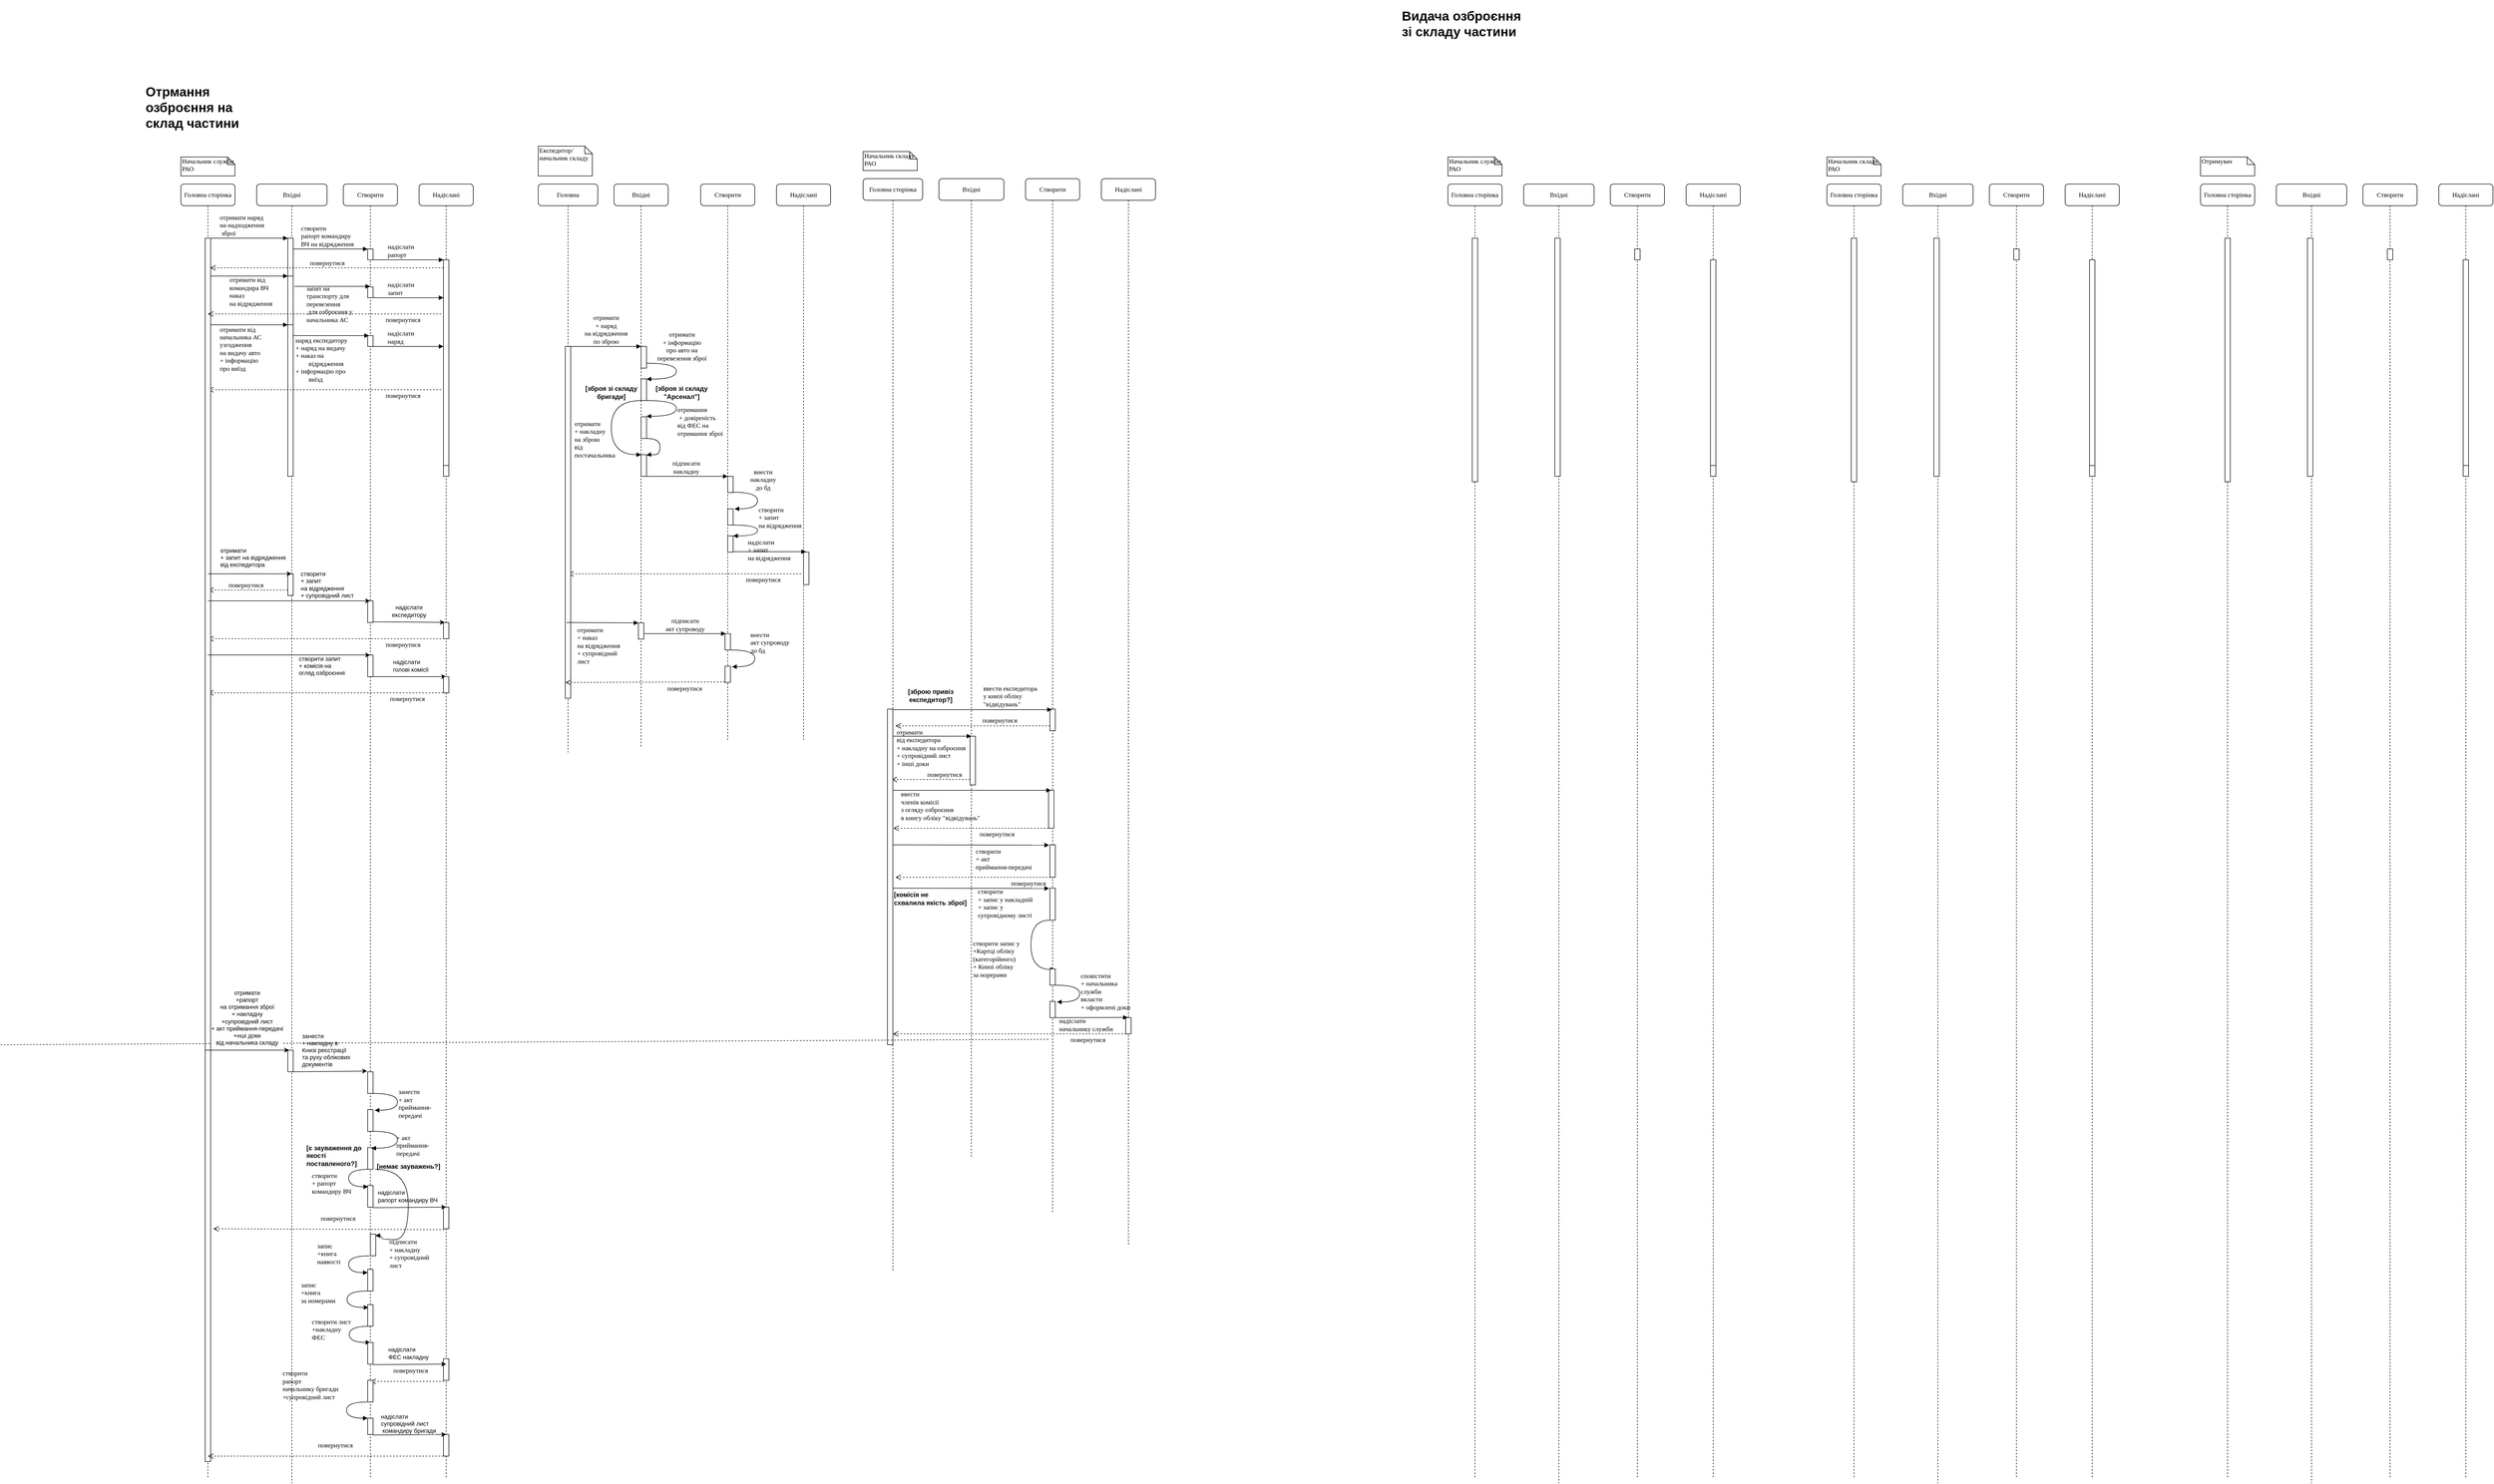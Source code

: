<mxfile version="22.1.11" type="github">
  <diagram name="Page-1" id="13e1069c-82ec-6db2-03f1-153e76fe0fe0">
    <mxGraphModel dx="4100" dy="2464" grid="1" gridSize="10" guides="1" tooltips="1" connect="1" arrows="1" fold="1" page="1" pageScale="1" pageWidth="1100" pageHeight="850" background="none" math="0" shadow="0">
      <root>
        <mxCell id="0" />
        <mxCell id="1" parent="0" />
        <mxCell id="7baba1c4bc27f4b0-4" value="Надіслані" style="shape=umlLifeline;perimeter=lifelinePerimeter;whiteSpace=wrap;html=1;container=1;collapsible=0;recursiveResize=0;outlineConnect=0;rounded=1;shadow=0;comic=0;labelBackgroundColor=none;strokeWidth=1;fontFamily=Verdana;fontSize=12;align=center;" parent="1" vertex="1">
          <mxGeometry x="540" y="80" width="100" height="2390" as="geometry" />
        </mxCell>
        <mxCell id="gJN-mxGq6mvan0Lc4Zg4-46" value="" style="html=1;points=[];perimeter=orthogonalPerimeter;rounded=0;shadow=0;comic=0;labelBackgroundColor=none;strokeWidth=1;fontFamily=Verdana;fontSize=12;align=center;" parent="7baba1c4bc27f4b0-4" vertex="1">
          <mxGeometry x="45" y="210" width="10" height="330" as="geometry" />
        </mxCell>
        <mxCell id="gJN-mxGq6mvan0Lc4Zg4-53" value="" style="html=1;points=[];perimeter=orthogonalPerimeter;rounded=0;shadow=0;comic=0;labelBackgroundColor=none;strokeWidth=1;fontFamily=Verdana;fontSize=12;align=center;" parent="7baba1c4bc27f4b0-4" vertex="1">
          <mxGeometry x="45" y="300" width="10" height="240" as="geometry" />
        </mxCell>
        <mxCell id="TfGKlCGZZ1w4m9sOf4cQ-7" value="" style="html=1;points=[];perimeter=orthogonalPerimeter;rounded=0;shadow=0;comic=0;labelBackgroundColor=none;strokeWidth=1;fontFamily=Verdana;fontSize=12;align=center;" parent="7baba1c4bc27f4b0-4" vertex="1">
          <mxGeometry x="45" y="810" width="10" height="30" as="geometry" />
        </mxCell>
        <mxCell id="TfGKlCGZZ1w4m9sOf4cQ-14" value="надіслати &lt;br&gt;голові комісії" style="endArrow=classic;html=1;rounded=0;align=left;" parent="7baba1c4bc27f4b0-4" edge="1">
          <mxGeometry x="-0.483" y="20" width="50" height="50" relative="1" as="geometry">
            <mxPoint x="-84.833" y="910" as="sourcePoint" />
            <mxPoint x="50" y="910" as="targetPoint" />
            <mxPoint as="offset" />
          </mxGeometry>
        </mxCell>
        <mxCell id="TfGKlCGZZ1w4m9sOf4cQ-15" value="" style="html=1;points=[];perimeter=orthogonalPerimeter;rounded=0;shadow=0;comic=0;labelBackgroundColor=none;strokeWidth=1;fontFamily=Verdana;fontSize=12;align=center;" parent="7baba1c4bc27f4b0-4" vertex="1">
          <mxGeometry x="45" y="910" width="10" height="30" as="geometry" />
        </mxCell>
        <mxCell id="jEu4bzOX_h1lWOpRAMhi-13" value="" style="html=1;points=[];perimeter=orthogonalPerimeter;rounded=0;shadow=0;comic=0;labelBackgroundColor=none;strokeWidth=1;fontFamily=Verdana;fontSize=12;align=center;" vertex="1" parent="7baba1c4bc27f4b0-4">
          <mxGeometry x="45" y="1890" width="10" height="40" as="geometry" />
        </mxCell>
        <mxCell id="jEu4bzOX_h1lWOpRAMhi-26" value="" style="html=1;points=[];perimeter=orthogonalPerimeter;rounded=0;shadow=0;comic=0;labelBackgroundColor=none;strokeWidth=1;fontFamily=Verdana;fontSize=12;align=center;" vertex="1" parent="7baba1c4bc27f4b0-4">
          <mxGeometry x="45" y="2170" width="10" height="40" as="geometry" />
        </mxCell>
        <mxCell id="7baba1c4bc27f4b0-16" value="" style="html=1;points=[];perimeter=orthogonalPerimeter;rounded=0;shadow=0;comic=0;labelBackgroundColor=none;strokeWidth=1;fontFamily=Verdana;fontSize=12;align=center;" parent="1" vertex="1">
          <mxGeometry x="585" y="220" width="10" height="380" as="geometry" />
        </mxCell>
        <mxCell id="7baba1c4bc27f4b0-2" value="Вхідні" style="shape=umlLifeline;perimeter=lifelinePerimeter;whiteSpace=wrap;html=1;container=1;collapsible=0;recursiveResize=0;outlineConnect=0;rounded=1;shadow=0;comic=0;labelBackgroundColor=none;strokeWidth=1;fontFamily=Verdana;fontSize=12;align=center;" parent="1" vertex="1">
          <mxGeometry x="240" y="80" width="130" height="2400" as="geometry" />
        </mxCell>
        <mxCell id="7baba1c4bc27f4b0-10" value="" style="html=1;points=[];perimeter=orthogonalPerimeter;rounded=0;shadow=0;comic=0;labelBackgroundColor=none;strokeWidth=1;fontFamily=Verdana;fontSize=12;align=center;" parent="7baba1c4bc27f4b0-2" vertex="1">
          <mxGeometry x="57.5" y="100" width="10" height="440" as="geometry" />
        </mxCell>
        <mxCell id="gJN-mxGq6mvan0Lc4Zg4-41" value="" style="html=1;points=[];perimeter=orthogonalPerimeter;rounded=0;shadow=0;comic=0;labelBackgroundColor=none;strokeWidth=1;fontFamily=Verdana;fontSize=12;align=center;" parent="7baba1c4bc27f4b0-2" vertex="1">
          <mxGeometry x="57.5" y="170" width="10" height="360" as="geometry" />
        </mxCell>
        <mxCell id="gJN-mxGq6mvan0Lc4Zg4-49" value="" style="html=1;points=[];perimeter=orthogonalPerimeter;rounded=0;shadow=0;comic=0;labelBackgroundColor=none;strokeWidth=1;fontFamily=Verdana;fontSize=12;align=center;" parent="7baba1c4bc27f4b0-2" vertex="1">
          <mxGeometry x="57.5" y="260" width="10" height="280" as="geometry" />
        </mxCell>
        <mxCell id="gJN-mxGq6mvan0Lc4Zg4-52" value="наряд експедитору&amp;nbsp;&lt;br&gt;+ наряд на видачу&lt;br&gt;+ наказ на &lt;br&gt;&lt;span style=&quot;white-space: pre;&quot;&gt;&#x9;&lt;/span&gt;відрядження&lt;br&gt;&lt;div style=&quot;&quot;&gt;&lt;span style=&quot;background-color: initial;&quot;&gt;+ інформацію про&amp;nbsp;&lt;/span&gt;&lt;/div&gt;&lt;div style=&quot;&quot;&gt;&lt;span style=&quot;background-color: initial;&quot;&gt;&lt;span style=&quot;white-space: pre;&quot;&gt;&#x9;&lt;/span&gt;виїзд&lt;/span&gt;&lt;/div&gt;" style="html=1;verticalAlign=bottom;endArrow=block;labelBackgroundColor=none;fontFamily=Verdana;fontSize=12;align=left;" parent="7baba1c4bc27f4b0-2" edge="1">
          <mxGeometry x="-0.964" y="-90" relative="1" as="geometry">
            <mxPoint x="67.5" y="280" as="sourcePoint" />
            <mxPoint x="207.5" y="280" as="targetPoint" />
            <mxPoint as="offset" />
          </mxGeometry>
        </mxCell>
        <mxCell id="TfGKlCGZZ1w4m9sOf4cQ-2" value="" style="html=1;points=[];perimeter=orthogonalPerimeter;rounded=0;shadow=0;comic=0;labelBackgroundColor=none;strokeWidth=1;fontFamily=Verdana;fontSize=12;align=center;" parent="7baba1c4bc27f4b0-2" vertex="1">
          <mxGeometry x="57.5" y="720" width="10" height="40" as="geometry" />
        </mxCell>
        <mxCell id="TfGKlCGZZ1w4m9sOf4cQ-16" value="повернутися" style="html=1;verticalAlign=bottom;endArrow=open;dashed=1;endSize=8;labelBackgroundColor=none;fontFamily=Verdana;fontSize=12;" parent="7baba1c4bc27f4b0-2" target="7baba1c4bc27f4b0-8" edge="1">
          <mxGeometry x="-0.672" y="20" relative="1" as="geometry">
            <mxPoint x="-79.996" y="940" as="targetPoint" />
            <mxPoint x="350.68" y="940" as="sourcePoint" />
            <mxPoint as="offset" />
          </mxGeometry>
        </mxCell>
        <mxCell id="TfGKlCGZZ1w4m9sOf4cQ-25" value="" style="html=1;points=[];perimeter=orthogonalPerimeter;rounded=0;shadow=0;comic=0;labelBackgroundColor=none;strokeWidth=1;fontFamily=Verdana;fontSize=12;align=center;" parent="7baba1c4bc27f4b0-2" vertex="1">
          <mxGeometry x="57.5" y="1600" width="10" height="40" as="geometry" />
        </mxCell>
        <mxCell id="jEu4bzOX_h1lWOpRAMhi-10" value="&lt;b&gt;[є зауваження до якості поставленого?]&lt;/b&gt;" style="text;html=1;strokeColor=none;fillColor=none;align=left;verticalAlign=middle;whiteSpace=wrap;rounded=0;" vertex="1" parent="7baba1c4bc27f4b0-2">
          <mxGeometry x="90" y="1780" width="130" height="30" as="geometry" />
        </mxCell>
        <mxCell id="7baba1c4bc27f4b0-3" value="Створити" style="shape=umlLifeline;perimeter=lifelinePerimeter;whiteSpace=wrap;html=1;container=1;collapsible=0;recursiveResize=0;outlineConnect=0;rounded=1;shadow=0;comic=0;labelBackgroundColor=none;strokeWidth=1;fontFamily=Verdana;fontSize=12;align=center;" parent="1" vertex="1">
          <mxGeometry x="400" y="80" width="100" height="2390" as="geometry" />
        </mxCell>
        <mxCell id="7baba1c4bc27f4b0-13" value="" style="html=1;points=[];perimeter=orthogonalPerimeter;rounded=0;shadow=0;comic=0;labelBackgroundColor=none;strokeWidth=1;fontFamily=Verdana;fontSize=12;align=center;" parent="7baba1c4bc27f4b0-3" vertex="1">
          <mxGeometry x="45" y="120" width="10" height="20" as="geometry" />
        </mxCell>
        <mxCell id="gJN-mxGq6mvan0Lc4Zg4-42" value="запит на &lt;br&gt;транспорту для &lt;br&gt;перевезення&lt;br&gt;&amp;nbsp;для озброєння у &lt;br&gt;начальника АС" style="html=1;verticalAlign=bottom;endArrow=block;labelBackgroundColor=none;fontFamily=Verdana;fontSize=12;align=left;" parent="7baba1c4bc27f4b0-3" target="7baba1c4bc27f4b0-3" edge="1">
          <mxGeometry x="-0.713" y="-71" relative="1" as="geometry">
            <mxPoint x="-90" y="189" as="sourcePoint" />
            <mxPoint x="40" y="189" as="targetPoint" />
            <mxPoint as="offset" />
          </mxGeometry>
        </mxCell>
        <mxCell id="gJN-mxGq6mvan0Lc4Zg4-43" value="" style="html=1;points=[];perimeter=orthogonalPerimeter;rounded=0;shadow=0;comic=0;labelBackgroundColor=none;strokeWidth=1;fontFamily=Verdana;fontSize=12;align=center;" parent="7baba1c4bc27f4b0-3" vertex="1">
          <mxGeometry x="45" y="190" width="10" height="20" as="geometry" />
        </mxCell>
        <mxCell id="gJN-mxGq6mvan0Lc4Zg4-51" value="" style="html=1;points=[];perimeter=orthogonalPerimeter;rounded=0;shadow=0;comic=0;labelBackgroundColor=none;strokeWidth=1;fontFamily=Verdana;fontSize=12;align=center;" parent="7baba1c4bc27f4b0-3" vertex="1">
          <mxGeometry x="45" y="280" width="10" height="20" as="geometry" />
        </mxCell>
        <mxCell id="gJN-mxGq6mvan0Lc4Zg4-55" value="повернутися" style="html=1;verticalAlign=bottom;endArrow=open;dashed=1;endSize=8;labelBackgroundColor=none;fontFamily=Verdana;fontSize=12;" parent="7baba1c4bc27f4b0-3" edge="1">
          <mxGeometry x="-0.672" y="20" relative="1" as="geometry">
            <mxPoint x="-249.996" y="380" as="targetPoint" />
            <mxPoint x="180.68" y="380" as="sourcePoint" />
            <mxPoint as="offset" />
          </mxGeometry>
        </mxCell>
        <mxCell id="TfGKlCGZZ1w4m9sOf4cQ-3" value="повернутися" style="html=1;verticalAlign=bottom;endArrow=open;dashed=1;endSize=8;labelBackgroundColor=none;fontFamily=Verdana;fontSize=12;" parent="7baba1c4bc27f4b0-3" source="TfGKlCGZZ1w4m9sOf4cQ-2" edge="1">
          <mxGeometry x="0.051" relative="1" as="geometry">
            <mxPoint x="-249.996" y="750" as="targetPoint" />
            <mxPoint x="-110" y="750" as="sourcePoint" />
            <mxPoint as="offset" />
          </mxGeometry>
        </mxCell>
        <mxCell id="TfGKlCGZZ1w4m9sOf4cQ-5" value="" style="html=1;points=[];perimeter=orthogonalPerimeter;rounded=0;shadow=0;comic=0;labelBackgroundColor=none;strokeWidth=1;fontFamily=Verdana;fontSize=12;align=center;" parent="7baba1c4bc27f4b0-3" vertex="1">
          <mxGeometry x="45" y="770" width="10" height="40" as="geometry" />
        </mxCell>
        <mxCell id="TfGKlCGZZ1w4m9sOf4cQ-8" value="повернутися" style="html=1;verticalAlign=bottom;endArrow=open;dashed=1;endSize=8;labelBackgroundColor=none;fontFamily=Verdana;fontSize=12;" parent="7baba1c4bc27f4b0-3" edge="1">
          <mxGeometry x="-0.672" y="20" relative="1" as="geometry">
            <mxPoint x="-249.996" y="840" as="targetPoint" />
            <mxPoint x="180.68" y="840" as="sourcePoint" />
            <mxPoint as="offset" />
          </mxGeometry>
        </mxCell>
        <mxCell id="TfGKlCGZZ1w4m9sOf4cQ-13" value="" style="html=1;points=[];perimeter=orthogonalPerimeter;rounded=0;shadow=0;comic=0;labelBackgroundColor=none;strokeWidth=1;fontFamily=Verdana;fontSize=12;align=center;" parent="7baba1c4bc27f4b0-3" vertex="1">
          <mxGeometry x="45" y="870" width="10" height="40" as="geometry" />
        </mxCell>
        <mxCell id="jEu4bzOX_h1lWOpRAMhi-1" value="" style="html=1;points=[];perimeter=orthogonalPerimeter;rounded=0;shadow=0;comic=0;labelBackgroundColor=none;strokeWidth=1;fontFamily=Verdana;fontSize=12;align=center;" vertex="1" parent="7baba1c4bc27f4b0-3">
          <mxGeometry x="45" y="1640" width="10" height="40" as="geometry" />
        </mxCell>
        <mxCell id="jEu4bzOX_h1lWOpRAMhi-4" value="&lt;div style=&quot;text-align: left;&quot;&gt;занести&amp;nbsp;&lt;/div&gt;&lt;div style=&quot;text-align: left;&quot;&gt;+ накладну в&amp;nbsp;&lt;/div&gt;&lt;div style=&quot;text-align: left;&quot;&gt;Книзі реєстрації&lt;/div&gt;&lt;div style=&quot;text-align: left;&quot;&gt;та руху облікових&lt;/div&gt;&lt;div style=&quot;text-align: left;&quot;&gt;документів&lt;/div&gt;" style="endArrow=classic;html=1;rounded=0;entryX=-0.108;entryY=-0.032;entryDx=0;entryDy=0;entryPerimeter=0;" edge="1" parent="7baba1c4bc27f4b0-3" target="jEu4bzOX_h1lWOpRAMhi-1">
          <mxGeometry x="-0.048" y="39" width="50" height="50" relative="1" as="geometry">
            <mxPoint x="-100" y="1640" as="sourcePoint" />
            <mxPoint x="40" y="1640" as="targetPoint" />
            <mxPoint as="offset" />
          </mxGeometry>
        </mxCell>
        <mxCell id="jEu4bzOX_h1lWOpRAMhi-5" value="" style="html=1;points=[];perimeter=orthogonalPerimeter;rounded=0;shadow=0;comic=0;labelBackgroundColor=none;strokeWidth=1;fontFamily=Verdana;fontSize=12;align=center;" vertex="1" parent="7baba1c4bc27f4b0-3">
          <mxGeometry x="45" y="1710" width="10" height="40" as="geometry" />
        </mxCell>
        <mxCell id="jEu4bzOX_h1lWOpRAMhi-7" value="" style="html=1;points=[];perimeter=orthogonalPerimeter;rounded=0;shadow=0;comic=0;labelBackgroundColor=none;strokeWidth=1;fontFamily=Verdana;fontSize=12;align=center;" vertex="1" parent="7baba1c4bc27f4b0-3">
          <mxGeometry x="45" y="1780" width="10" height="40" as="geometry" />
        </mxCell>
        <mxCell id="jEu4bzOX_h1lWOpRAMhi-9" value="&lt;br&gt;+&amp;nbsp;акт &lt;br&gt;приймання-&lt;br&gt;передачі" style="html=1;verticalAlign=bottom;endArrow=block;labelBackgroundColor=none;fontFamily=Verdana;fontSize=12;elbow=vertical;edgeStyle=orthogonalEdgeStyle;curved=1;exitX=1.02;exitY=0.98;exitPerimeter=0;exitDx=0;exitDy=0;entryX=0.684;entryY=0.03;entryDx=0;entryDy=0;entryPerimeter=0;align=left;" edge="1" parent="7baba1c4bc27f4b0-3" target="jEu4bzOX_h1lWOpRAMhi-7">
          <mxGeometry x="0.288" y="19" relative="1" as="geometry">
            <mxPoint x="55" y="1750.01" as="sourcePoint" />
            <mxPoint x="58" y="1781.01" as="targetPoint" />
            <Array as="points">
              <mxPoint x="100" y="1750" />
              <mxPoint x="100" y="1781" />
            </Array>
            <mxPoint as="offset" />
          </mxGeometry>
        </mxCell>
        <mxCell id="jEu4bzOX_h1lWOpRAMhi-11" value="створити&amp;nbsp;&lt;br&gt;+ рапорт &lt;br&gt;командиру ВЧ" style="html=1;verticalAlign=bottom;endArrow=block;labelBackgroundColor=none;fontFamily=Verdana;fontSize=12;elbow=vertical;edgeStyle=orthogonalEdgeStyle;curved=1;entryX=0.095;entryY=0.059;entryDx=0;entryDy=0;entryPerimeter=0;align=left;" edge="1" parent="7baba1c4bc27f4b0-3" target="jEu4bzOX_h1lWOpRAMhi-12">
          <mxGeometry x="0.337" y="-72" relative="1" as="geometry">
            <mxPoint x="50" y="1820" as="sourcePoint" />
            <mxPoint x="55" y="1851" as="targetPoint" />
            <Array as="points">
              <mxPoint x="10" y="1820" />
              <mxPoint x="10" y="1852" />
            </Array>
            <mxPoint x="-70" y="-54" as="offset" />
          </mxGeometry>
        </mxCell>
        <mxCell id="jEu4bzOX_h1lWOpRAMhi-12" value="" style="html=1;points=[];perimeter=orthogonalPerimeter;rounded=0;shadow=0;comic=0;labelBackgroundColor=none;strokeWidth=1;fontFamily=Verdana;fontSize=12;align=center;" vertex="1" parent="7baba1c4bc27f4b0-3">
          <mxGeometry x="45" y="1850" width="10" height="40" as="geometry" />
        </mxCell>
        <mxCell id="jEu4bzOX_h1lWOpRAMhi-14" value="&lt;div style=&quot;text-align: left;&quot;&gt;надіслати&amp;nbsp;&lt;/div&gt;&lt;div style=&quot;text-align: left;&quot;&gt;рапорт командиру ВЧ&amp;nbsp;&lt;/div&gt;" style="endArrow=classic;html=1;rounded=0;" edge="1" parent="7baba1c4bc27f4b0-3">
          <mxGeometry x="-0.035" y="21" width="50" height="50" relative="1" as="geometry">
            <mxPoint x="55" y="1891" as="sourcePoint" />
            <mxPoint x="190" y="1890" as="targetPoint" />
            <mxPoint as="offset" />
          </mxGeometry>
        </mxCell>
        <mxCell id="jEu4bzOX_h1lWOpRAMhi-15" value="повернутися" style="html=1;verticalAlign=bottom;endArrow=open;dashed=1;endSize=8;labelBackgroundColor=none;fontFamily=Verdana;fontSize=12;exitX=0.127;exitY=1.043;exitDx=0;exitDy=0;exitPerimeter=0;" edge="1" parent="7baba1c4bc27f4b0-3" source="jEu4bzOX_h1lWOpRAMhi-13">
          <mxGeometry x="-0.079" y="-11" relative="1" as="geometry">
            <mxPoint x="-239.996" y="1930" as="targetPoint" />
            <mxPoint x="190.68" y="1930" as="sourcePoint" />
            <mxPoint as="offset" />
          </mxGeometry>
        </mxCell>
        <mxCell id="jEu4bzOX_h1lWOpRAMhi-16" value="&lt;b&gt;[немає зауважень?]&lt;/b&gt;" style="text;html=1;strokeColor=none;fillColor=none;align=left;verticalAlign=middle;whiteSpace=wrap;rounded=0;" vertex="1" parent="7baba1c4bc27f4b0-3">
          <mxGeometry x="60" y="1800" width="120" height="30" as="geometry" />
        </mxCell>
        <mxCell id="jEu4bzOX_h1lWOpRAMhi-17" value="" style="html=1;points=[];perimeter=orthogonalPerimeter;rounded=0;shadow=0;comic=0;labelBackgroundColor=none;strokeWidth=1;fontFamily=Verdana;fontSize=12;align=center;" vertex="1" parent="7baba1c4bc27f4b0-3">
          <mxGeometry x="50" y="1940" width="10" height="40" as="geometry" />
        </mxCell>
        <mxCell id="jEu4bzOX_h1lWOpRAMhi-19" value="підписати&amp;nbsp;&lt;br&gt;+ накладну&lt;br&gt;+ супровідний &lt;br&gt;лист" style="html=1;verticalAlign=bottom;endArrow=block;labelBackgroundColor=none;fontFamily=Verdana;fontSize=12;elbow=vertical;edgeStyle=orthogonalEdgeStyle;curved=1;entryX=0.931;entryY=0.063;entryDx=0;entryDy=0;entryPerimeter=0;align=left;" edge="1" parent="7baba1c4bc27f4b0-3" target="jEu4bzOX_h1lWOpRAMhi-17">
          <mxGeometry x="0.762" y="57" relative="1" as="geometry">
            <mxPoint x="59" y="1820" as="sourcePoint" />
            <mxPoint x="55" y="1852" as="targetPoint" />
            <Array as="points">
              <mxPoint x="120" y="1820" />
              <mxPoint x="120" y="1950" />
              <mxPoint x="70" y="1950" />
              <mxPoint x="70" y="1942" />
            </Array>
            <mxPoint as="offset" />
          </mxGeometry>
        </mxCell>
        <mxCell id="jEu4bzOX_h1lWOpRAMhi-20" value="" style="html=1;points=[];perimeter=orthogonalPerimeter;rounded=0;shadow=0;comic=0;labelBackgroundColor=none;strokeWidth=1;fontFamily=Verdana;fontSize=12;align=center;" vertex="1" parent="7baba1c4bc27f4b0-3">
          <mxGeometry x="45" y="2005" width="10" height="40" as="geometry" />
        </mxCell>
        <mxCell id="jEu4bzOX_h1lWOpRAMhi-21" value="запис&lt;br&gt;+книга &lt;br&gt;наявості" style="html=1;verticalAlign=bottom;endArrow=block;labelBackgroundColor=none;fontFamily=Verdana;fontSize=12;elbow=vertical;edgeStyle=orthogonalEdgeStyle;curved=1;exitX=1.02;exitY=0.98;exitPerimeter=0;exitDx=0;exitDy=0;entryX=0.684;entryY=0.03;entryDx=0;entryDy=0;entryPerimeter=0;align=left;" edge="1" parent="7baba1c4bc27f4b0-3">
          <mxGeometry x="0.115" y="-60" relative="1" as="geometry">
            <mxPoint x="48" y="1980.01" as="sourcePoint" />
            <mxPoint x="45" y="2011" as="targetPoint" />
            <Array as="points">
              <mxPoint x="10" y="1980" />
              <mxPoint x="10" y="2011" />
            </Array>
            <mxPoint as="offset" />
          </mxGeometry>
        </mxCell>
        <mxCell id="jEu4bzOX_h1lWOpRAMhi-22" value="запис&lt;br&gt;+книга &lt;br&gt;за номерами" style="html=1;verticalAlign=bottom;endArrow=block;labelBackgroundColor=none;fontFamily=Verdana;fontSize=12;elbow=vertical;edgeStyle=orthogonalEdgeStyle;curved=1;exitX=1.02;exitY=0.98;exitPerimeter=0;exitDx=0;exitDy=0;entryX=0.147;entryY=0.136;entryDx=0;entryDy=0;entryPerimeter=0;align=left;" edge="1" parent="7baba1c4bc27f4b0-3" target="jEu4bzOX_h1lWOpRAMhi-23">
          <mxGeometry x="0.211" y="-87" relative="1" as="geometry">
            <mxPoint x="45" y="2045.01" as="sourcePoint" />
            <mxPoint x="42" y="2076" as="targetPoint" />
            <Array as="points">
              <mxPoint x="7" y="2045" />
              <mxPoint x="7" y="2075" />
            </Array>
            <mxPoint as="offset" />
          </mxGeometry>
        </mxCell>
        <mxCell id="jEu4bzOX_h1lWOpRAMhi-23" value="" style="html=1;points=[];perimeter=orthogonalPerimeter;rounded=0;shadow=0;comic=0;labelBackgroundColor=none;strokeWidth=1;fontFamily=Verdana;fontSize=12;align=center;" vertex="1" parent="7baba1c4bc27f4b0-3">
          <mxGeometry x="45" y="2070" width="10" height="40" as="geometry" />
        </mxCell>
        <mxCell id="jEu4bzOX_h1lWOpRAMhi-24" value="створити лист&lt;br&gt;+накладну&lt;br&gt;ФЕС" style="html=1;verticalAlign=bottom;endArrow=block;labelBackgroundColor=none;fontFamily=Verdana;fontSize=12;elbow=vertical;edgeStyle=orthogonalEdgeStyle;curved=1;exitX=1.02;exitY=0.98;exitPerimeter=0;exitDx=0;exitDy=0;entryX=0.147;entryY=0.136;entryDx=0;entryDy=0;entryPerimeter=0;align=left;" edge="1" parent="7baba1c4bc27f4b0-3">
          <mxGeometry x="0.271" y="-71" relative="1" as="geometry">
            <mxPoint x="49" y="2110" as="sourcePoint" />
            <mxPoint x="50" y="2139.99" as="targetPoint" />
            <Array as="points">
              <mxPoint x="11" y="2109.99" />
              <mxPoint x="11" y="2139.99" />
            </Array>
            <mxPoint x="-71" y="-71" as="offset" />
          </mxGeometry>
        </mxCell>
        <mxCell id="jEu4bzOX_h1lWOpRAMhi-25" value="" style="html=1;points=[];perimeter=orthogonalPerimeter;rounded=0;shadow=0;comic=0;labelBackgroundColor=none;strokeWidth=1;fontFamily=Verdana;fontSize=12;align=center;" vertex="1" parent="7baba1c4bc27f4b0-3">
          <mxGeometry x="45" y="2140" width="10" height="40" as="geometry" />
        </mxCell>
        <mxCell id="jEu4bzOX_h1lWOpRAMhi-27" value="&lt;div style=&quot;text-align: left;&quot;&gt;надіслати&amp;nbsp;&lt;/div&gt;&lt;div style=&quot;text-align: left;&quot;&gt;ФЕС накладну&lt;/div&gt;" style="endArrow=classic;html=1;rounded=0;" edge="1" parent="7baba1c4bc27f4b0-3">
          <mxGeometry x="-0.035" y="21" width="50" height="50" relative="1" as="geometry">
            <mxPoint x="55" y="2181" as="sourcePoint" />
            <mxPoint x="190" y="2180" as="targetPoint" />
            <mxPoint as="offset" />
          </mxGeometry>
        </mxCell>
        <mxCell id="jEu4bzOX_h1lWOpRAMhi-28" value="повернутися" style="html=1;verticalAlign=bottom;endArrow=open;dashed=1;endSize=8;labelBackgroundColor=none;fontFamily=Verdana;fontSize=12;exitX=0.127;exitY=1.043;exitDx=0;exitDy=0;exitPerimeter=0;" edge="1" parent="7baba1c4bc27f4b0-3">
          <mxGeometry x="-0.079" y="-11" relative="1" as="geometry">
            <mxPoint x="50" y="2212" as="targetPoint" />
            <mxPoint x="186" y="2212" as="sourcePoint" />
            <mxPoint as="offset" />
          </mxGeometry>
        </mxCell>
        <mxCell id="jEu4bzOX_h1lWOpRAMhi-29" value="створити&amp;nbsp;&lt;br&gt;рапорт&lt;br&gt;начальнику бригади&lt;br&gt;+супровідний лист" style="html=1;verticalAlign=bottom;endArrow=block;labelBackgroundColor=none;fontFamily=Verdana;fontSize=12;elbow=vertical;edgeStyle=orthogonalEdgeStyle;curved=1;exitX=1.02;exitY=0.98;exitPerimeter=0;exitDx=0;exitDy=0;entryX=0.147;entryY=0.136;entryDx=0;entryDy=0;entryPerimeter=0;align=left;" edge="1" parent="7baba1c4bc27f4b0-3">
          <mxGeometry x="-0.29" y="-120" relative="1" as="geometry">
            <mxPoint x="44.0" y="2249.97" as="sourcePoint" />
            <mxPoint x="45.0" y="2279.96" as="targetPoint" />
            <Array as="points">
              <mxPoint x="6.0" y="2249.96" />
              <mxPoint x="6.0" y="2279.96" />
            </Array>
            <mxPoint as="offset" />
          </mxGeometry>
        </mxCell>
        <mxCell id="jEu4bzOX_h1lWOpRAMhi-30" value="" style="html=1;points=[];perimeter=orthogonalPerimeter;rounded=0;shadow=0;comic=0;labelBackgroundColor=none;strokeWidth=1;fontFamily=Verdana;fontSize=12;align=center;" vertex="1" parent="7baba1c4bc27f4b0-3">
          <mxGeometry x="45" y="2210" width="10" height="40" as="geometry" />
        </mxCell>
        <mxCell id="7baba1c4bc27f4b0-8" value="Головна сторінка" style="shape=umlLifeline;perimeter=lifelinePerimeter;whiteSpace=wrap;html=1;container=1;collapsible=0;recursiveResize=0;outlineConnect=0;rounded=1;shadow=0;comic=0;labelBackgroundColor=none;strokeWidth=1;fontFamily=Verdana;fontSize=12;align=center;" parent="1" vertex="1">
          <mxGeometry x="100" y="80" width="100" height="2390" as="geometry" />
        </mxCell>
        <mxCell id="7baba1c4bc27f4b0-9" value="" style="html=1;points=[];perimeter=orthogonalPerimeter;rounded=0;shadow=0;comic=0;labelBackgroundColor=none;strokeWidth=1;fontFamily=Verdana;fontSize=12;align=center;" parent="7baba1c4bc27f4b0-8" vertex="1">
          <mxGeometry x="45" y="100" width="10" height="2260" as="geometry" />
        </mxCell>
        <mxCell id="7baba1c4bc27f4b0-23" value="&lt;div style=&quot;text-align: left;&quot;&gt;&lt;span style=&quot;background-color: initial;&quot;&gt;отримати від&lt;/span&gt;&lt;/div&gt;&lt;div style=&quot;text-align: left;&quot;&gt;&lt;span style=&quot;background-color: initial;&quot;&gt;командира ВЧ&lt;/span&gt;&lt;/div&gt;&lt;div style=&quot;text-align: left;&quot;&gt;&lt;span style=&quot;background-color: initial;&quot;&gt;наказ&lt;/span&gt;&lt;/div&gt;на відрядження" style="html=1;verticalAlign=bottom;endArrow=block;labelBackgroundColor=none;fontFamily=Verdana;fontSize=12;" parent="7baba1c4bc27f4b0-8" edge="1">
          <mxGeometry x="0.032" y="-60" relative="1" as="geometry">
            <mxPoint x="55" y="170" as="sourcePoint" />
            <mxPoint x="197.5" y="170" as="targetPoint" />
            <mxPoint as="offset" />
          </mxGeometry>
        </mxCell>
        <mxCell id="gJN-mxGq6mvan0Lc4Zg4-50" value="отримати від &lt;br&gt;начальника АС&lt;br&gt;узгодження&lt;br&gt;на видачу авто&lt;br&gt;+ інформацію &lt;br&gt;про виїзд" style="html=1;verticalAlign=bottom;endArrow=block;labelBackgroundColor=none;fontFamily=Verdana;fontSize=12;align=left;" parent="7baba1c4bc27f4b0-8" edge="1">
          <mxGeometry x="-0.789" y="-90" relative="1" as="geometry">
            <mxPoint x="55" y="260" as="sourcePoint" />
            <mxPoint x="197.5" y="260" as="targetPoint" />
            <mxPoint as="offset" />
          </mxGeometry>
        </mxCell>
        <mxCell id="TfGKlCGZZ1w4m9sOf4cQ-1" value="отримати&amp;nbsp;&lt;br&gt;+ запит на відрядження&lt;br&gt;від&amp;nbsp;експедитора" style="endArrow=classic;html=1;rounded=0;align=left;" parent="7baba1c4bc27f4b0-8" target="7baba1c4bc27f4b0-2" edge="1">
          <mxGeometry x="-0.737" y="30" width="50" height="50" relative="1" as="geometry">
            <mxPoint x="50" y="720" as="sourcePoint" />
            <mxPoint x="100" y="670" as="targetPoint" />
            <mxPoint as="offset" />
          </mxGeometry>
        </mxCell>
        <mxCell id="TfGKlCGZZ1w4m9sOf4cQ-4" value="&lt;div style=&quot;text-align: left;&quot;&gt;створити&amp;nbsp;&lt;/div&gt;&lt;div style=&quot;text-align: left;&quot;&gt;+ запит&amp;nbsp;&lt;/div&gt;&lt;div style=&quot;text-align: left;&quot;&gt;на відрядження&lt;/div&gt;&lt;div style=&quot;text-align: left;&quot;&gt;+ супровідний лист&lt;/div&gt;" style="endArrow=classic;html=1;rounded=0;" parent="7baba1c4bc27f4b0-8" target="7baba1c4bc27f4b0-3" edge="1">
          <mxGeometry x="0.469" y="30" width="50" height="50" relative="1" as="geometry">
            <mxPoint x="50" y="770" as="sourcePoint" />
            <mxPoint x="100" y="720" as="targetPoint" />
            <mxPoint as="offset" />
          </mxGeometry>
        </mxCell>
        <mxCell id="TfGKlCGZZ1w4m9sOf4cQ-12" value="&lt;div style=&quot;text-align: left;&quot;&gt;створити запит&lt;/div&gt;&lt;div style=&quot;text-align: left;&quot;&gt;+ комісія на&amp;nbsp;&lt;/div&gt;&lt;div style=&quot;text-align: left;&quot;&gt;огляд озброєння&lt;/div&gt;" style="endArrow=classic;html=1;rounded=0;" parent="7baba1c4bc27f4b0-8" target="7baba1c4bc27f4b0-3" edge="1">
          <mxGeometry x="0.402" y="-20" width="50" height="50" relative="1" as="geometry">
            <mxPoint x="50" y="870" as="sourcePoint" />
            <mxPoint x="100" y="820" as="targetPoint" />
            <mxPoint as="offset" />
          </mxGeometry>
        </mxCell>
        <mxCell id="7baba1c4bc27f4b0-17" value="надіслати &lt;br&gt;рапорт" style="html=1;verticalAlign=bottom;endArrow=block;labelBackgroundColor=none;fontFamily=Verdana;fontSize=12;edgeStyle=elbowEdgeStyle;elbow=vertical;align=left;" parent="1" source="7baba1c4bc27f4b0-13" target="7baba1c4bc27f4b0-16" edge="1">
          <mxGeometry x="-0.615" relative="1" as="geometry">
            <mxPoint x="510" y="220" as="sourcePoint" />
            <Array as="points">
              <mxPoint x="460" y="220" />
            </Array>
            <mxPoint as="offset" />
          </mxGeometry>
        </mxCell>
        <mxCell id="7baba1c4bc27f4b0-11" value="отримати наряд &lt;br&gt;на надходження&lt;br&gt;&amp;nbsp;зброї" style="html=1;verticalAlign=bottom;endArrow=block;entryX=0;entryY=0;labelBackgroundColor=none;fontFamily=Verdana;fontSize=12;edgeStyle=elbowEdgeStyle;elbow=vertical;align=left;" parent="1" source="7baba1c4bc27f4b0-9" target="7baba1c4bc27f4b0-10" edge="1">
          <mxGeometry x="-0.79" relative="1" as="geometry">
            <mxPoint x="220" y="190" as="sourcePoint" />
            <mxPoint as="offset" />
          </mxGeometry>
        </mxCell>
        <mxCell id="7baba1c4bc27f4b0-14" value="створити &lt;br&gt;рапорт командиру &lt;br&gt;ВЧ на відрядження" style="html=1;verticalAlign=bottom;endArrow=block;entryX=0;entryY=0;labelBackgroundColor=none;fontFamily=Verdana;fontSize=12;edgeStyle=elbowEdgeStyle;elbow=vertical;align=left;" parent="1" source="7baba1c4bc27f4b0-10" target="7baba1c4bc27f4b0-13" edge="1">
          <mxGeometry x="-0.818" relative="1" as="geometry">
            <mxPoint x="370" y="200" as="sourcePoint" />
            <mxPoint as="offset" />
          </mxGeometry>
        </mxCell>
        <mxCell id="7baba1c4bc27f4b0-40" value="Начальник служби РАО" style="shape=note;whiteSpace=wrap;html=1;size=14;verticalAlign=top;align=left;spacingTop=-6;rounded=0;shadow=0;comic=0;labelBackgroundColor=none;strokeWidth=1;fontFamily=Verdana;fontSize=12" parent="1" vertex="1">
          <mxGeometry x="100" y="30" width="100" height="35" as="geometry" />
        </mxCell>
        <mxCell id="gJN-mxGq6mvan0Lc4Zg4-1" value="Вхідні" style="shape=umlLifeline;perimeter=lifelinePerimeter;whiteSpace=wrap;html=1;container=1;collapsible=0;recursiveResize=0;outlineConnect=0;rounded=1;shadow=0;comic=0;labelBackgroundColor=none;strokeWidth=1;fontFamily=Verdana;fontSize=12;align=center;" parent="1" vertex="1">
          <mxGeometry x="900" y="80" width="100" height="1040" as="geometry" />
        </mxCell>
        <mxCell id="gJN-mxGq6mvan0Lc4Zg4-3" value="Створити" style="shape=umlLifeline;perimeter=lifelinePerimeter;whiteSpace=wrap;html=1;container=1;collapsible=0;recursiveResize=0;outlineConnect=0;rounded=1;shadow=0;comic=0;labelBackgroundColor=none;strokeWidth=1;fontFamily=Verdana;fontSize=12;align=center;" parent="1" vertex="1">
          <mxGeometry x="1060" y="80" width="100" height="1030" as="geometry" />
        </mxCell>
        <mxCell id="gJN-mxGq6mvan0Lc4Zg4-5" value="Надіслані" style="shape=umlLifeline;perimeter=lifelinePerimeter;whiteSpace=wrap;html=1;container=1;collapsible=0;recursiveResize=0;outlineConnect=0;rounded=1;shadow=0;comic=0;labelBackgroundColor=none;strokeWidth=1;fontFamily=Verdana;fontSize=12;align=center;" parent="1" vertex="1">
          <mxGeometry x="1200" y="80" width="100" height="1030" as="geometry" />
        </mxCell>
        <mxCell id="gJN-mxGq6mvan0Lc4Zg4-9" value="Головна" style="shape=umlLifeline;perimeter=lifelinePerimeter;whiteSpace=wrap;html=1;container=1;collapsible=0;recursiveResize=0;outlineConnect=0;rounded=1;shadow=0;comic=0;labelBackgroundColor=none;strokeWidth=1;fontFamily=Verdana;fontSize=12;align=center;" parent="1" vertex="1">
          <mxGeometry x="760" y="80" width="110" height="1050" as="geometry" />
        </mxCell>
        <mxCell id="gJN-mxGq6mvan0Lc4Zg4-2" value="" style="html=1;points=[];perimeter=orthogonalPerimeter;rounded=0;shadow=0;comic=0;labelBackgroundColor=none;strokeWidth=1;fontFamily=Verdana;fontSize=12;align=center;" parent="gJN-mxGq6mvan0Lc4Zg4-9" vertex="1">
          <mxGeometry x="190" y="300" width="10" height="40" as="geometry" />
        </mxCell>
        <mxCell id="oQ4QWbfAj2tUCulmd6yD-1" value="отримати &lt;br&gt;+ інформацію &lt;br&gt;про авто на &lt;br&gt;перевезення зброї" style="html=1;verticalAlign=bottom;endArrow=block;labelBackgroundColor=none;fontFamily=Verdana;fontSize=12;elbow=vertical;edgeStyle=orthogonalEdgeStyle;curved=1;entryX=1.02;entryY=0.009;entryPerimeter=0;exitX=1.038;exitY=0.345;exitPerimeter=0;entryDx=0;entryDy=0;" parent="gJN-mxGq6mvan0Lc4Zg4-9" target="oQ4QWbfAj2tUCulmd6yD-2" edge="1">
          <mxGeometry x="-0.211" y="10" relative="1" as="geometry">
            <mxPoint x="200" y="331" as="sourcePoint" />
            <mxPoint x="205" y="369" as="targetPoint" />
            <Array as="points">
              <mxPoint x="255" y="331" />
              <mxPoint x="255" y="361" />
            </Array>
            <mxPoint as="offset" />
          </mxGeometry>
        </mxCell>
        <mxCell id="oQ4QWbfAj2tUCulmd6yD-2" value="" style="html=1;points=[];perimeter=orthogonalPerimeter;rounded=0;shadow=0;comic=0;labelBackgroundColor=none;strokeWidth=1;fontFamily=Verdana;fontSize=12;align=center;" parent="gJN-mxGq6mvan0Lc4Zg4-9" vertex="1">
          <mxGeometry x="190" y="360" width="10" height="40" as="geometry" />
        </mxCell>
        <mxCell id="oQ4QWbfAj2tUCulmd6yD-4" value="" style="html=1;points=[];perimeter=orthogonalPerimeter;rounded=0;shadow=0;comic=0;labelBackgroundColor=none;strokeWidth=1;fontFamily=Verdana;fontSize=12;align=center;" parent="gJN-mxGq6mvan0Lc4Zg4-9" vertex="1">
          <mxGeometry x="190" y="430" width="10" height="40" as="geometry" />
        </mxCell>
        <mxCell id="oQ4QWbfAj2tUCulmd6yD-5" value="отримання&amp;nbsp;&lt;br&gt;&amp;nbsp;+ довіреність &lt;br&gt;від ФЕС на &lt;br&gt;отримання зброї" style="html=1;verticalAlign=bottom;endArrow=block;labelBackgroundColor=none;fontFamily=Verdana;fontSize=12;elbow=vertical;edgeStyle=orthogonalEdgeStyle;curved=1;entryX=1.02;entryY=0.009;entryPerimeter=0;exitX=1.038;exitY=0.345;exitPerimeter=0;entryDx=0;entryDy=0;align=left;" parent="gJN-mxGq6mvan0Lc4Zg4-9" edge="1">
          <mxGeometry x="0.209" y="41" relative="1" as="geometry">
            <mxPoint x="200" y="400" as="sourcePoint" />
            <mxPoint x="200" y="429" as="targetPoint" />
            <Array as="points">
              <mxPoint x="255" y="400" />
              <mxPoint x="255" y="429" />
            </Array>
            <mxPoint as="offset" />
          </mxGeometry>
        </mxCell>
        <mxCell id="oQ4QWbfAj2tUCulmd6yD-7" value="" style="html=1;points=[];perimeter=orthogonalPerimeter;rounded=0;shadow=0;comic=0;labelBackgroundColor=none;strokeWidth=1;fontFamily=Verdana;fontSize=12;align=center;" parent="gJN-mxGq6mvan0Lc4Zg4-9" vertex="1">
          <mxGeometry x="190" y="500" width="10" height="40" as="geometry" />
        </mxCell>
        <mxCell id="oQ4QWbfAj2tUCulmd6yD-14" value="" style="html=1;points=[];perimeter=orthogonalPerimeter;rounded=0;shadow=0;comic=0;labelBackgroundColor=none;strokeWidth=1;fontFamily=Verdana;fontSize=12;align=center;" parent="gJN-mxGq6mvan0Lc4Zg4-9" vertex="1">
          <mxGeometry x="350" y="600" width="10" height="30" as="geometry" />
        </mxCell>
        <mxCell id="oQ4QWbfAj2tUCulmd6yD-18" value="" style="html=1;points=[];perimeter=orthogonalPerimeter;rounded=0;shadow=0;comic=0;labelBackgroundColor=none;strokeWidth=1;fontFamily=Verdana;fontSize=12;align=center;" parent="gJN-mxGq6mvan0Lc4Zg4-9" vertex="1">
          <mxGeometry x="350" y="650" width="10" height="30" as="geometry" />
        </mxCell>
        <mxCell id="oQ4QWbfAj2tUCulmd6yD-20" value="створити &lt;br&gt;+ запит &lt;br&gt;на відрядження" style="html=1;verticalAlign=bottom;endArrow=block;labelBackgroundColor=none;fontFamily=Verdana;fontSize=12;elbow=vertical;edgeStyle=orthogonalEdgeStyle;curved=1;exitX=1.038;exitY=0.345;exitPerimeter=0;align=left;" parent="gJN-mxGq6mvan0Lc4Zg4-9" target="oQ4QWbfAj2tUCulmd6yD-18" edge="1">
          <mxGeometry relative="1" as="geometry">
            <mxPoint x="360.003" y="630" as="sourcePoint" />
            <mxPoint x="365.003" y="668.333" as="targetPoint" />
            <Array as="points">
              <mxPoint x="405" y="630" />
              <mxPoint x="405" y="650" />
            </Array>
            <mxPoint as="offset" />
          </mxGeometry>
        </mxCell>
        <mxCell id="oQ4QWbfAj2tUCulmd6yD-26" value="повернутися" style="html=1;verticalAlign=bottom;endArrow=open;dashed=1;endSize=8;labelBackgroundColor=none;fontFamily=Verdana;fontSize=12;" parent="gJN-mxGq6mvan0Lc4Zg4-9" edge="1">
          <mxGeometry x="-0.672" y="20" relative="1" as="geometry">
            <mxPoint x="55.004" y="720" as="targetPoint" />
            <mxPoint x="485.68" y="720" as="sourcePoint" />
            <mxPoint as="offset" />
          </mxGeometry>
        </mxCell>
        <mxCell id="oQ4QWbfAj2tUCulmd6yD-21" value="" style="html=1;points=[];perimeter=orthogonalPerimeter;rounded=0;shadow=0;comic=0;labelBackgroundColor=none;strokeWidth=1;fontFamily=Verdana;fontSize=12;align=center;" parent="gJN-mxGq6mvan0Lc4Zg4-9" vertex="1">
          <mxGeometry x="490" y="680" width="10" height="60" as="geometry" />
        </mxCell>
        <mxCell id="oQ4QWbfAj2tUCulmd6yD-22" value="надіслати &lt;br&gt;&lt;div style=&quot;&quot;&gt;&lt;span style=&quot;background-color: initial;&quot;&gt;+ запит&lt;/span&gt;&lt;/div&gt;на відрядження" style="html=1;verticalAlign=bottom;endArrow=block;labelBackgroundColor=none;fontFamily=Verdana;fontSize=12;align=left;" parent="gJN-mxGq6mvan0Lc4Zg4-9" edge="1">
          <mxGeometry x="-0.628" y="-21" relative="1" as="geometry">
            <mxPoint x="360" y="679.17" as="sourcePoint" />
            <mxPoint x="494.5" y="679.17" as="targetPoint" />
            <mxPoint as="offset" />
          </mxGeometry>
        </mxCell>
        <mxCell id="gJN-mxGq6mvan0Lc4Zg4-10" value="" style="html=1;points=[];perimeter=orthogonalPerimeter;rounded=0;shadow=0;comic=0;labelBackgroundColor=none;strokeWidth=1;fontFamily=Verdana;fontSize=12;align=center;" parent="gJN-mxGq6mvan0Lc4Zg4-9" vertex="1">
          <mxGeometry x="50" y="300" width="10" height="650" as="geometry" />
        </mxCell>
        <mxCell id="gJN-mxGq6mvan0Lc4Zg4-24" value="отримати &lt;br&gt;+ наряд &lt;br&gt;на відрядження &lt;br&gt;по зброю" style="html=1;verticalAlign=bottom;endArrow=block;entryX=0;entryY=0;labelBackgroundColor=none;fontFamily=Verdana;fontSize=12;edgeStyle=elbowEdgeStyle;elbow=vertical;" parent="gJN-mxGq6mvan0Lc4Zg4-9" source="gJN-mxGq6mvan0Lc4Zg4-10" target="gJN-mxGq6mvan0Lc4Zg4-2" edge="1">
          <mxGeometry relative="1" as="geometry">
            <mxPoint x="125" y="310" as="sourcePoint" />
          </mxGeometry>
        </mxCell>
        <mxCell id="oQ4QWbfAj2tUCulmd6yD-6" value="&lt;b&gt;[зброя зі складу бригади]&lt;/b&gt;" style="text;html=1;strokeColor=none;fillColor=none;align=center;verticalAlign=middle;whiteSpace=wrap;rounded=0;" parent="gJN-mxGq6mvan0Lc4Zg4-9" vertex="1">
          <mxGeometry x="70" y="370" width="130" height="30" as="geometry" />
        </mxCell>
        <mxCell id="oQ4QWbfAj2tUCulmd6yD-12" value="підписати &lt;br&gt;накладну" style="html=1;verticalAlign=bottom;endArrow=block;entryX=0;entryY=0;labelBackgroundColor=none;fontFamily=Verdana;fontSize=12;" parent="gJN-mxGq6mvan0Lc4Zg4-9" target="gJN-mxGq6mvan0Lc4Zg4-4" edge="1">
          <mxGeometry relative="1" as="geometry">
            <mxPoint x="195" y="540" as="sourcePoint" />
            <mxPoint x="490" y="560" as="targetPoint" />
          </mxGeometry>
        </mxCell>
        <mxCell id="gJN-mxGq6mvan0Lc4Zg4-4" value="" style="html=1;points=[];perimeter=orthogonalPerimeter;rounded=0;shadow=0;comic=0;labelBackgroundColor=none;strokeWidth=1;fontFamily=Verdana;fontSize=12;align=center;" parent="gJN-mxGq6mvan0Lc4Zg4-9" vertex="1">
          <mxGeometry x="350" y="540" width="10" height="30" as="geometry" />
        </mxCell>
        <mxCell id="oQ4QWbfAj2tUCulmd6yD-15" value="внести &lt;br&gt;накладну &lt;br&gt;до бд" style="html=1;verticalAlign=bottom;endArrow=block;labelBackgroundColor=none;fontFamily=Verdana;fontSize=12;elbow=vertical;edgeStyle=orthogonalEdgeStyle;curved=1;exitX=1.02;exitY=0.98;exitPerimeter=0;exitDx=0;exitDy=0;entryX=1.253;entryY=-0.012;entryDx=0;entryDy=0;entryPerimeter=0;" parent="gJN-mxGq6mvan0Lc4Zg4-9" source="gJN-mxGq6mvan0Lc4Zg4-4" target="oQ4QWbfAj2tUCulmd6yD-14" edge="1">
          <mxGeometry x="-0.243" y="10" relative="1" as="geometry">
            <mxPoint x="361" y="575.5" as="sourcePoint" />
            <mxPoint x="350" y="614.5" as="targetPoint" />
            <Array as="points">
              <mxPoint x="405" y="569" />
              <mxPoint x="405" y="600" />
              <mxPoint x="362" y="600" />
            </Array>
            <mxPoint as="offset" />
          </mxGeometry>
        </mxCell>
        <mxCell id="oQ4QWbfAj2tUCulmd6yD-11" value="" style="html=1;verticalAlign=bottom;endArrow=block;labelBackgroundColor=none;fontFamily=Verdana;fontSize=12;elbow=vertical;edgeStyle=orthogonalEdgeStyle;curved=1;exitX=1.038;exitY=0.345;exitPerimeter=0;entryX=0;entryY=0;entryDx=0;entryDy=0;entryPerimeter=0;" parent="gJN-mxGq6mvan0Lc4Zg4-9" target="oQ4QWbfAj2tUCulmd6yD-7" edge="1">
          <mxGeometry relative="1" as="geometry">
            <mxPoint x="190" y="400" as="sourcePoint" />
            <mxPoint x="185" y="500" as="targetPoint" />
            <Array as="points">
              <mxPoint x="135" y="400" />
              <mxPoint x="135" y="500" />
            </Array>
          </mxGeometry>
        </mxCell>
        <mxCell id="oQ4QWbfAj2tUCulmd6yD-9" value="отримати &lt;br&gt;+ накладну &lt;br&gt;на зброю &lt;br&gt;від &lt;br&gt;постачальника" style="html=1;verticalAlign=bottom;endArrow=block;labelBackgroundColor=none;fontFamily=Verdana;fontSize=12;elbow=vertical;edgeStyle=orthogonalEdgeStyle;curved=1;exitX=1.038;exitY=0.345;exitPerimeter=0;entryX=0.997;entryY=0.018;entryDx=0;entryDy=0;entryPerimeter=0;align=left;" parent="gJN-mxGq6mvan0Lc4Zg4-9" target="oQ4QWbfAj2tUCulmd6yD-7" edge="1">
          <mxGeometry x="1" y="-135" relative="1" as="geometry">
            <mxPoint x="200" y="470" as="sourcePoint" />
            <mxPoint x="205" y="500" as="targetPoint" />
            <Array as="points">
              <mxPoint x="225" y="470" />
              <mxPoint x="225" y="500" />
              <mxPoint x="205" y="500" />
            </Array>
            <mxPoint x="-116" y="143" as="offset" />
          </mxGeometry>
        </mxCell>
        <mxCell id="oQ4QWbfAj2tUCulmd6yD-3" value="&lt;b&gt;[зброя зі складу &quot;Арсенал&quot;]&lt;/b&gt;" style="text;html=1;strokeColor=none;fillColor=none;align=center;verticalAlign=middle;whiteSpace=wrap;rounded=0;" parent="gJN-mxGq6mvan0Lc4Zg4-9" vertex="1">
          <mxGeometry x="200" y="370" width="130" height="30" as="geometry" />
        </mxCell>
        <mxCell id="gJN-mxGq6mvan0Lc4Zg4-31" value="Експедитор/начальник складу" style="shape=note;whiteSpace=wrap;html=1;size=14;verticalAlign=top;align=left;spacingTop=-6;rounded=0;shadow=0;comic=0;labelBackgroundColor=none;strokeWidth=1;fontFamily=Verdana;fontSize=12" parent="1" vertex="1">
          <mxGeometry x="760" y="10" width="100" height="55" as="geometry" />
        </mxCell>
        <mxCell id="gJN-mxGq6mvan0Lc4Zg4-38" value="&lt;h1&gt;Отрмання озброєння на склад частини&lt;/h1&gt;" style="text;html=1;strokeColor=none;fillColor=none;spacing=5;spacingTop=-20;whiteSpace=wrap;overflow=hidden;rounded=0;" parent="1" vertex="1">
          <mxGeometry x="30" y="-110" width="190" height="120" as="geometry" />
        </mxCell>
        <mxCell id="7baba1c4bc27f4b0-27" value="повернутися" style="html=1;verticalAlign=bottom;endArrow=open;dashed=1;endSize=8;labelBackgroundColor=none;fontFamily=Verdana;fontSize=12;" parent="1" edge="1">
          <mxGeometry relative="1" as="geometry">
            <mxPoint x="154.324" y="234.7" as="targetPoint" />
            <mxPoint x="585" y="234.7" as="sourcePoint" />
          </mxGeometry>
        </mxCell>
        <mxCell id="gJN-mxGq6mvan0Lc4Zg4-48" value="повернутися" style="html=1;verticalAlign=bottom;endArrow=open;dashed=1;endSize=8;labelBackgroundColor=none;fontFamily=Verdana;fontSize=12;" parent="1" edge="1">
          <mxGeometry x="-0.672" y="20" relative="1" as="geometry">
            <mxPoint x="150.004" y="320" as="targetPoint" />
            <mxPoint x="580.68" y="320" as="sourcePoint" />
            <mxPoint as="offset" />
          </mxGeometry>
        </mxCell>
        <mxCell id="gJN-mxGq6mvan0Lc4Zg4-54" value="надіслати &lt;br&gt;наряд" style="html=1;verticalAlign=bottom;endArrow=block;labelBackgroundColor=none;fontFamily=Verdana;fontSize=12;edgeStyle=elbowEdgeStyle;elbow=vertical;align=left;" parent="1" edge="1">
          <mxGeometry x="-0.615" relative="1" as="geometry">
            <mxPoint x="455" y="380" as="sourcePoint" />
            <Array as="points">
              <mxPoint x="460" y="380" />
            </Array>
            <mxPoint x="585" y="380" as="targetPoint" />
            <mxPoint as="offset" />
          </mxGeometry>
        </mxCell>
        <mxCell id="gJN-mxGq6mvan0Lc4Zg4-45" value="надіслати &lt;br&gt;запит" style="html=1;verticalAlign=bottom;endArrow=block;labelBackgroundColor=none;fontFamily=Verdana;fontSize=12;edgeStyle=elbowEdgeStyle;elbow=vertical;align=left;" parent="1" edge="1">
          <mxGeometry x="-0.615" relative="1" as="geometry">
            <mxPoint x="455" y="290" as="sourcePoint" />
            <Array as="points">
              <mxPoint x="460" y="290" />
            </Array>
            <mxPoint x="585" y="290" as="targetPoint" />
            <mxPoint as="offset" />
          </mxGeometry>
        </mxCell>
        <mxCell id="oQ4QWbfAj2tUCulmd6yD-34" value="Надіслані" style="shape=umlLifeline;perimeter=lifelinePerimeter;whiteSpace=wrap;html=1;container=1;collapsible=0;recursiveResize=0;outlineConnect=0;rounded=1;shadow=0;comic=0;labelBackgroundColor=none;strokeWidth=1;fontFamily=Verdana;fontSize=12;align=center;" parent="1" vertex="1">
          <mxGeometry x="1800" y="70" width="100" height="1970" as="geometry" />
        </mxCell>
        <mxCell id="oQ4QWbfAj2tUCulmd6yD-38" value="Вхідні" style="shape=umlLifeline;perimeter=lifelinePerimeter;whiteSpace=wrap;html=1;container=1;collapsible=0;recursiveResize=0;outlineConnect=0;rounded=1;shadow=0;comic=0;labelBackgroundColor=none;strokeWidth=1;fontFamily=Verdana;fontSize=12;align=center;" parent="1" vertex="1">
          <mxGeometry x="1500" y="70" width="120" height="1810" as="geometry" />
        </mxCell>
        <mxCell id="oQ4QWbfAj2tUCulmd6yD-43" value="Створити" style="shape=umlLifeline;perimeter=lifelinePerimeter;whiteSpace=wrap;html=1;container=1;collapsible=0;recursiveResize=0;outlineConnect=0;rounded=1;shadow=0;comic=0;labelBackgroundColor=none;strokeWidth=1;fontFamily=Verdana;fontSize=12;align=center;" parent="1" vertex="1">
          <mxGeometry x="1660" y="70" width="100" height="1910" as="geometry" />
        </mxCell>
        <mxCell id="TfGKlCGZZ1w4m9sOf4cQ-23" value="створити запис у&lt;br&gt;+Картці обліку &lt;br&gt;(категорійного)&amp;nbsp;&lt;br&gt;+ Книзі обліку&lt;br&gt;за норерами" style="html=1;verticalAlign=bottom;endArrow=block;labelBackgroundColor=none;fontFamily=Verdana;fontSize=12;elbow=vertical;edgeStyle=orthogonalEdgeStyle;curved=1;entryX=1.253;entryY=-0.012;entryDx=0;entryDy=0;entryPerimeter=0;align=left;" parent="oQ4QWbfAj2tUCulmd6yD-43" edge="1">
          <mxGeometry x="0.489" y="-112" relative="1" as="geometry">
            <mxPoint x="44" y="1370" as="sourcePoint" />
            <mxPoint x="54.25" y="1461.01" as="targetPoint" />
            <Array as="points">
              <mxPoint x="44" y="1370" />
              <mxPoint x="10" y="1370" />
              <mxPoint x="10" y="1461" />
            </Array>
            <mxPoint x="-110" y="-93" as="offset" />
          </mxGeometry>
        </mxCell>
        <mxCell id="TfGKlCGZZ1w4m9sOf4cQ-24" value="" style="html=1;points=[];perimeter=orthogonalPerimeter;rounded=0;shadow=0;comic=0;labelBackgroundColor=none;strokeWidth=1;fontFamily=Verdana;fontSize=12;align=center;" parent="oQ4QWbfAj2tUCulmd6yD-43" vertex="1">
          <mxGeometry x="45" y="1460" width="10" height="30" as="geometry" />
        </mxCell>
        <mxCell id="TfGKlCGZZ1w4m9sOf4cQ-22" value="" style="html=1;points=[];perimeter=orthogonalPerimeter;rounded=0;shadow=0;comic=0;labelBackgroundColor=none;strokeWidth=1;fontFamily=Verdana;fontSize=12;align=center;" parent="oQ4QWbfAj2tUCulmd6yD-43" vertex="1">
          <mxGeometry x="185" y="1550.01" width="10" height="30" as="geometry" />
        </mxCell>
        <mxCell id="TfGKlCGZZ1w4m9sOf4cQ-20" value="сповістити &lt;br&gt;+ начальника &lt;br&gt;служби&lt;br&gt;вкласти&amp;nbsp;&lt;br&gt;+ оформлені доки" style="html=1;verticalAlign=bottom;endArrow=block;labelBackgroundColor=none;fontFamily=Verdana;fontSize=12;elbow=vertical;edgeStyle=orthogonalEdgeStyle;curved=1;exitX=1.02;exitY=0.98;exitPerimeter=0;exitDx=0;exitDy=0;entryX=1.253;entryY=-0.012;entryDx=0;entryDy=0;entryPerimeter=0;align=left;" parent="oQ4QWbfAj2tUCulmd6yD-43" edge="1">
          <mxGeometry x="0.288" y="19" relative="1" as="geometry">
            <mxPoint x="55.02" y="1490.01" as="sourcePoint" />
            <mxPoint x="58.02" y="1521.01" as="targetPoint" />
            <Array as="points">
              <mxPoint x="100.02" y="1489.98" />
              <mxPoint x="100.02" y="1520.98" />
            </Array>
            <mxPoint as="offset" />
          </mxGeometry>
        </mxCell>
        <mxCell id="TfGKlCGZZ1w4m9sOf4cQ-21" value="" style="html=1;points=[];perimeter=orthogonalPerimeter;rounded=0;shadow=0;comic=0;labelBackgroundColor=none;strokeWidth=1;fontFamily=Verdana;fontSize=12;align=center;" parent="oQ4QWbfAj2tUCulmd6yD-43" vertex="1">
          <mxGeometry x="45" y="1520.01" width="10" height="30" as="geometry" />
        </mxCell>
        <mxCell id="TGNnZ73jlEBB0ifAKRtA-7" value="надіслати &lt;br&gt;начальнику служби" style="html=1;verticalAlign=bottom;endArrow=block;labelBackgroundColor=none;fontFamily=Verdana;fontSize=12;align=left;entryX=0.392;entryY=-0.013;entryDx=0;entryDy=0;entryPerimeter=0;" parent="oQ4QWbfAj2tUCulmd6yD-43" target="TfGKlCGZZ1w4m9sOf4cQ-22" edge="1">
          <mxGeometry x="-0.874" y="-30" relative="1" as="geometry">
            <mxPoint x="51.25" y="1550.01" as="sourcePoint" />
            <mxPoint x="180" y="1550.01" as="targetPoint" />
            <mxPoint as="offset" />
          </mxGeometry>
        </mxCell>
        <mxCell id="TGNnZ73jlEBB0ifAKRtA-14" value="повернутися" style="html=1;verticalAlign=bottom;endArrow=open;dashed=1;endSize=8;labelBackgroundColor=none;fontFamily=Verdana;fontSize=12;exitX=0.019;exitY=0.994;exitDx=0;exitDy=0;exitPerimeter=0;" parent="oQ4QWbfAj2tUCulmd6yD-43" edge="1">
          <mxGeometry x="-0.672" y="20" relative="1" as="geometry">
            <mxPoint x="-245" y="1580.01" as="targetPoint" />
            <mxPoint x="185.94" y="1580.01" as="sourcePoint" />
            <mxPoint as="offset" />
          </mxGeometry>
        </mxCell>
        <mxCell id="oQ4QWbfAj2tUCulmd6yD-48" value="Головна сторінка" style="shape=umlLifeline;perimeter=lifelinePerimeter;whiteSpace=wrap;html=1;container=1;collapsible=0;recursiveResize=0;outlineConnect=0;rounded=1;shadow=0;comic=0;labelBackgroundColor=none;strokeWidth=1;fontFamily=Verdana;fontSize=12;align=center;" parent="1" vertex="1">
          <mxGeometry x="1360" y="70" width="110" height="2020" as="geometry" />
        </mxCell>
        <mxCell id="oQ4QWbfAj2tUCulmd6yD-55" value="Начальник складу РАО" style="shape=note;whiteSpace=wrap;html=1;size=14;verticalAlign=top;align=left;spacingTop=-6;rounded=0;shadow=0;comic=0;labelBackgroundColor=none;strokeWidth=1;fontFamily=Verdana;fontSize=12" parent="1" vertex="1">
          <mxGeometry x="1360" y="20" width="100" height="35" as="geometry" />
        </mxCell>
        <mxCell id="TfGKlCGZZ1w4m9sOf4cQ-6" value="надіслати &lt;br&gt;експедитору" style="endArrow=classic;html=1;rounded=0;exitX=0.979;exitY=0.968;exitDx=0;exitDy=0;exitPerimeter=0;entryX=0.232;entryY=-0.008;entryDx=0;entryDy=0;entryPerimeter=0;" parent="1" source="TfGKlCGZZ1w4m9sOf4cQ-5" target="TfGKlCGZZ1w4m9sOf4cQ-7" edge="1">
          <mxGeometry x="-0.006" y="20" width="50" height="50" relative="1" as="geometry">
            <mxPoint x="510" y="860" as="sourcePoint" />
            <mxPoint x="580" y="890" as="targetPoint" />
            <mxPoint as="offset" />
          </mxGeometry>
        </mxCell>
        <mxCell id="oQ4QWbfAj2tUCulmd6yD-23" value="" style="html=1;points=[];perimeter=orthogonalPerimeter;rounded=0;shadow=0;comic=0;labelBackgroundColor=none;strokeWidth=1;fontFamily=Verdana;fontSize=12;align=center;" parent="1" vertex="1">
          <mxGeometry x="945" y="890.69" width="10" height="30" as="geometry" />
        </mxCell>
        <mxCell id="oQ4QWbfAj2tUCulmd6yD-28" value="" style="html=1;points=[];perimeter=orthogonalPerimeter;rounded=0;shadow=0;comic=0;labelBackgroundColor=none;strokeWidth=1;fontFamily=Verdana;fontSize=12;align=center;" parent="1" vertex="1">
          <mxGeometry x="1105" y="910.69" width="10" height="30" as="geometry" />
        </mxCell>
        <mxCell id="oQ4QWbfAj2tUCulmd6yD-31" value="внести &lt;br&gt;акт супроводу&lt;br&gt;до бд" style="html=1;verticalAlign=bottom;endArrow=block;labelBackgroundColor=none;fontFamily=Verdana;fontSize=12;elbow=vertical;edgeStyle=orthogonalEdgeStyle;curved=1;exitX=1.02;exitY=0.98;exitPerimeter=0;exitDx=0;exitDy=0;entryX=1.253;entryY=-0.012;entryDx=0;entryDy=0;entryPerimeter=0;align=left;" parent="1" edge="1">
          <mxGeometry x="-0.407" y="-10" relative="1" as="geometry">
            <mxPoint x="1115" y="940.72" as="sourcePoint" />
            <mxPoint x="1118" y="971.72" as="targetPoint" />
            <Array as="points">
              <mxPoint x="1160" y="940.69" />
              <mxPoint x="1160" y="971.69" />
            </Array>
            <mxPoint as="offset" />
          </mxGeometry>
        </mxCell>
        <mxCell id="oQ4QWbfAj2tUCulmd6yD-32" value="" style="html=1;points=[];perimeter=orthogonalPerimeter;rounded=0;shadow=0;comic=0;labelBackgroundColor=none;strokeWidth=1;fontFamily=Verdana;fontSize=12;align=center;" parent="1" vertex="1">
          <mxGeometry x="1105" y="970.69" width="10" height="30" as="geometry" />
        </mxCell>
        <mxCell id="oQ4QWbfAj2tUCulmd6yD-33" value="повернутися" style="html=1;verticalAlign=bottom;endArrow=open;dashed=1;endSize=8;labelBackgroundColor=none;fontFamily=Verdana;fontSize=12;exitX=0;exitY=0.97;exitDx=0;exitDy=0;exitPerimeter=0;" parent="1" source="oQ4QWbfAj2tUCulmd6yD-32" edge="1">
          <mxGeometry x="-0.491" y="21" relative="1" as="geometry">
            <mxPoint x="810.004" y="1000.69" as="targetPoint" />
            <mxPoint x="1100" y="1000.69" as="sourcePoint" />
            <mxPoint as="offset" />
          </mxGeometry>
        </mxCell>
        <mxCell id="oQ4QWbfAj2tUCulmd6yD-27" value="отримати &lt;br&gt;+ наказ &lt;br&gt;на відрядження&lt;br&gt;+ супровідний &lt;br&gt;лист&amp;nbsp;" style="html=1;verticalAlign=bottom;endArrow=block;labelBackgroundColor=none;fontFamily=Verdana;fontSize=12;align=left;" parent="1" target="oQ4QWbfAj2tUCulmd6yD-23" edge="1">
          <mxGeometry x="-0.73" y="-81" relative="1" as="geometry">
            <mxPoint x="812.5" y="890" as="sourcePoint" />
            <mxPoint x="940" y="890.69" as="targetPoint" />
            <mxPoint as="offset" />
          </mxGeometry>
        </mxCell>
        <mxCell id="oQ4QWbfAj2tUCulmd6yD-29" value="підписати &lt;br&gt;акт супроводу" style="html=1;verticalAlign=bottom;endArrow=block;labelBackgroundColor=none;fontFamily=Verdana;fontSize=12;exitX=1.011;exitY=0.664;exitDx=0;exitDy=0;exitPerimeter=0;entryX=0.138;entryY=-0.003;entryDx=0;entryDy=0;entryPerimeter=0;" parent="1" source="oQ4QWbfAj2tUCulmd6yD-23" target="oQ4QWbfAj2tUCulmd6yD-28" edge="1">
          <mxGeometry relative="1" as="geometry">
            <mxPoint x="960" y="910.69" as="sourcePoint" />
            <mxPoint x="1100" y="910.69" as="targetPoint" />
          </mxGeometry>
        </mxCell>
        <mxCell id="oQ4QWbfAj2tUCulmd6yD-40" value="" style="html=1;points=[];perimeter=orthogonalPerimeter;rounded=0;shadow=0;comic=0;labelBackgroundColor=none;strokeWidth=1;fontFamily=Verdana;fontSize=12;align=center;" parent="1" vertex="1">
          <mxGeometry x="1557.5" y="1100" width="10" height="90" as="geometry" />
        </mxCell>
        <mxCell id="TGNnZ73jlEBB0ifAKRtA-2" value="повернутися" style="html=1;verticalAlign=bottom;endArrow=open;dashed=1;endSize=8;labelBackgroundColor=none;fontFamily=Verdana;fontSize=12;entryX=0.9;entryY=0.07;entryDx=0;entryDy=0;entryPerimeter=0;" parent="1" edge="1">
          <mxGeometry x="-0.345" relative="1" as="geometry">
            <mxPoint x="1412.5" y="1180" as="targetPoint" />
            <mxPoint x="1557.5" y="1180" as="sourcePoint" />
            <mxPoint as="offset" />
          </mxGeometry>
        </mxCell>
        <mxCell id="TGNnZ73jlEBB0ifAKRtA-5" value="отримати&amp;nbsp;&lt;br&gt;від експедитора&lt;br&gt;+ накладну на озброєння&lt;br&gt;+ супровідний лист&lt;br&gt;+ інші доки" style="html=1;verticalAlign=bottom;endArrow=block;labelBackgroundColor=none;fontFamily=Verdana;fontSize=12;align=left;" parent="1" edge="1">
          <mxGeometry x="-0.931" y="-60" relative="1" as="geometry">
            <mxPoint x="1415" y="1100" as="sourcePoint" />
            <mxPoint x="1560" y="1100" as="targetPoint" />
            <mxPoint as="offset" />
          </mxGeometry>
        </mxCell>
        <mxCell id="oQ4QWbfAj2tUCulmd6yD-44" value="" style="html=1;points=[];perimeter=orthogonalPerimeter;rounded=0;shadow=0;comic=0;labelBackgroundColor=none;strokeWidth=1;fontFamily=Verdana;fontSize=12;align=center;" parent="1" vertex="1">
          <mxGeometry x="1705" y="1050" width="10" height="40" as="geometry" />
        </mxCell>
        <mxCell id="TGNnZ73jlEBB0ifAKRtA-10" value="створити&lt;br&gt;+ акт &lt;br&gt;приймання-передачі" style="html=1;verticalAlign=bottom;endArrow=block;labelBackgroundColor=none;fontFamily=Verdana;fontSize=12;align=left;entryX=-0.144;entryY=0.009;entryDx=0;entryDy=0;entryPerimeter=0;" parent="1" target="TGNnZ73jlEBB0ifAKRtA-11" edge="1">
          <mxGeometry x="0.05" y="-50" relative="1" as="geometry">
            <mxPoint x="1413.75" y="1300.74" as="sourcePoint" />
            <mxPoint x="1711.25" y="1300.74" as="targetPoint" />
            <mxPoint as="offset" />
          </mxGeometry>
        </mxCell>
        <mxCell id="oQ4QWbfAj2tUCulmd6yD-41" value="" style="html=1;points=[];perimeter=orthogonalPerimeter;rounded=0;shadow=0;comic=0;labelBackgroundColor=none;strokeWidth=1;fontFamily=Verdana;fontSize=12;align=center;" parent="1" vertex="1">
          <mxGeometry x="1702.5" y="1200" width="10" height="70" as="geometry" />
        </mxCell>
        <mxCell id="TGNnZ73jlEBB0ifAKRtA-11" value="" style="html=1;points=[];perimeter=orthogonalPerimeter;rounded=0;shadow=0;comic=0;labelBackgroundColor=none;strokeWidth=1;fontFamily=Verdana;fontSize=12;align=center;" parent="1" vertex="1">
          <mxGeometry x="1705" y="1300.74" width="10" height="60" as="geometry" />
        </mxCell>
        <mxCell id="oQ4QWbfAj2tUCulmd6yD-59" value="повернутися" style="html=1;verticalAlign=bottom;endArrow=open;dashed=1;endSize=8;labelBackgroundColor=none;fontFamily=Verdana;fontSize=12;" parent="1" edge="1">
          <mxGeometry x="-0.672" y="20" relative="1" as="geometry">
            <mxPoint x="1420" y="1360.74" as="targetPoint" />
            <mxPoint x="1712.5" y="1360.74" as="sourcePoint" />
            <mxPoint as="offset" />
          </mxGeometry>
        </mxCell>
        <mxCell id="TGNnZ73jlEBB0ifAKRtA-12" value="створити&amp;nbsp;&lt;br&gt;+ запис у накладній&lt;br&gt;+ запис у &lt;br&gt;супровідному листі" style="html=1;verticalAlign=bottom;endArrow=block;labelBackgroundColor=none;fontFamily=Verdana;fontSize=12;align=left;entryX=-0.144;entryY=0.009;entryDx=0;entryDy=0;entryPerimeter=0;" parent="1" target="TGNnZ73jlEBB0ifAKRtA-13" edge="1">
          <mxGeometry x="0.079" y="-59" relative="1" as="geometry">
            <mxPoint x="1413.75" y="1380.74" as="sourcePoint" />
            <mxPoint x="1711.25" y="1380.74" as="targetPoint" />
            <mxPoint as="offset" />
          </mxGeometry>
        </mxCell>
        <mxCell id="TGNnZ73jlEBB0ifAKRtA-13" value="" style="html=1;points=[];perimeter=orthogonalPerimeter;rounded=0;shadow=0;comic=0;labelBackgroundColor=none;strokeWidth=1;fontFamily=Verdana;fontSize=12;align=center;" parent="1" vertex="1">
          <mxGeometry x="1705" y="1380.74" width="10" height="59.26" as="geometry" />
        </mxCell>
        <mxCell id="oQ4QWbfAj2tUCulmd6yD-51" value="ввести&amp;nbsp;&lt;br&gt;членів комісії &lt;br&gt;з огляду озброєння &lt;br&gt;в книгу обліку &quot;відвідувань&quot;" style="html=1;verticalAlign=bottom;endArrow=block;labelBackgroundColor=none;fontFamily=Verdana;fontSize=12;align=left;" parent="1" edge="1">
          <mxGeometry x="-0.898" y="-60" relative="1" as="geometry">
            <mxPoint x="1412.5" y="1200" as="sourcePoint" />
            <mxPoint x="1707" y="1200" as="targetPoint" />
            <mxPoint as="offset" />
          </mxGeometry>
        </mxCell>
        <mxCell id="TGNnZ73jlEBB0ifAKRtA-4" value="повернутися" style="html=1;verticalAlign=bottom;endArrow=open;dashed=1;endSize=8;labelBackgroundColor=none;fontFamily=Verdana;fontSize=12;entryX=1.352;entryY=0.523;entryDx=0;entryDy=0;entryPerimeter=0;" parent="1" edge="1">
          <mxGeometry x="-0.333" y="20" relative="1" as="geometry">
            <mxPoint x="1416.02" y="1270.12" as="targetPoint" />
            <mxPoint x="1702.5" y="1270" as="sourcePoint" />
            <mxPoint as="offset" />
          </mxGeometry>
        </mxCell>
        <mxCell id="oQ4QWbfAj2tUCulmd6yD-49" value="" style="html=1;points=[];perimeter=orthogonalPerimeter;rounded=0;shadow=0;comic=0;labelBackgroundColor=none;strokeWidth=1;fontFamily=Verdana;fontSize=12;align=center;" parent="1" vertex="1">
          <mxGeometry x="1405" y="1050" width="10" height="620" as="geometry" />
        </mxCell>
        <mxCell id="TGNnZ73jlEBB0ifAKRtA-1" value="&lt;b&gt;[зброю привіз експедитор?]&lt;/b&gt;" style="text;html=1;strokeColor=none;fillColor=none;align=center;verticalAlign=middle;whiteSpace=wrap;rounded=0;" parent="1" vertex="1">
          <mxGeometry x="1440" y="1010" width="90" height="30" as="geometry" />
        </mxCell>
        <mxCell id="TGNnZ73jlEBB0ifAKRtA-19" value="&lt;b&gt;[комісія не&lt;br&gt;схвалила якість зброї]&lt;/b&gt;" style="text;html=1;strokeColor=none;fillColor=none;align=left;verticalAlign=middle;whiteSpace=wrap;rounded=0;" parent="1" vertex="1">
          <mxGeometry x="1415" y="1385" width="165" height="30" as="geometry" />
        </mxCell>
        <mxCell id="oQ4QWbfAj2tUCulmd6yD-53" value="ввести експедитора &lt;br&gt;у книзі обліку &lt;br&gt;&quot;відвідувань&quot;" style="html=1;verticalAlign=bottom;endArrow=block;entryX=0.362;entryY=0.026;labelBackgroundColor=none;fontFamily=Verdana;fontSize=12;edgeStyle=elbowEdgeStyle;elbow=vertical;align=left;entryDx=0;entryDy=0;entryPerimeter=0;" parent="1" source="oQ4QWbfAj2tUCulmd6yD-49" target="oQ4QWbfAj2tUCulmd6yD-44" edge="1">
          <mxGeometry x="0.124" y="1" relative="1" as="geometry">
            <mxPoint x="1480" y="1060" as="sourcePoint" />
            <mxPoint as="offset" />
            <mxPoint x="1557.5" y="1050.0" as="targetPoint" />
          </mxGeometry>
        </mxCell>
        <mxCell id="oQ4QWbfAj2tUCulmd6yD-57" value="повернутися" style="html=1;verticalAlign=bottom;endArrow=open;dashed=1;endSize=8;labelBackgroundColor=none;fontFamily=Verdana;fontSize=12;exitX=0.031;exitY=0.771;exitDx=0;exitDy=0;exitPerimeter=0;" parent="1" source="oQ4QWbfAj2tUCulmd6yD-44" edge="1">
          <mxGeometry x="-0.346" y="-1" relative="1" as="geometry">
            <mxPoint x="1420" y="1081" as="targetPoint" />
            <mxPoint x="1840.68" y="1080" as="sourcePoint" />
            <mxPoint as="offset" />
          </mxGeometry>
        </mxCell>
        <mxCell id="TfGKlCGZZ1w4m9sOf4cQ-10" value="" style="endArrow=none;dashed=1;html=1;rounded=0;" parent="1" edge="1">
          <mxGeometry width="50" height="50" relative="1" as="geometry">
            <mxPoint x="-232.833" y="1670" as="sourcePoint" />
            <mxPoint x="1702.5" y="1660" as="targetPoint" />
          </mxGeometry>
        </mxCell>
        <mxCell id="TfGKlCGZZ1w4m9sOf4cQ-11" value="отримати &lt;br&gt;+рапорт &lt;br&gt;на отримання зброї&lt;br&gt;+ накладну&lt;br&gt;+супровідний лист&lt;br&gt;+ акт приймання-передачі&lt;br&gt;+нші доки&lt;br&gt;від начальника складу" style="endArrow=classic;html=1;rounded=0;" parent="1" edge="1">
          <mxGeometry y="60" width="50" height="50" relative="1" as="geometry">
            <mxPoint x="145" y="1680" as="sourcePoint" />
            <mxPoint x="300" y="1680" as="targetPoint" />
            <mxPoint x="-1" as="offset" />
          </mxGeometry>
        </mxCell>
        <mxCell id="jEu4bzOX_h1lWOpRAMhi-6" value="занести&lt;br&gt;+&amp;nbsp;акт &lt;br&gt;приймання-&lt;br&gt;передачі" style="html=1;verticalAlign=bottom;endArrow=block;labelBackgroundColor=none;fontFamily=Verdana;fontSize=12;elbow=vertical;edgeStyle=orthogonalEdgeStyle;curved=1;exitX=1.02;exitY=0.98;exitPerimeter=0;exitDx=0;exitDy=0;entryX=1.253;entryY=-0.012;entryDx=0;entryDy=0;entryPerimeter=0;align=left;" edge="1" parent="1">
          <mxGeometry x="0.288" y="19" relative="1" as="geometry">
            <mxPoint x="455.02" y="1760.01" as="sourcePoint" />
            <mxPoint x="458.02" y="1791.01" as="targetPoint" />
            <Array as="points">
              <mxPoint x="500.02" y="1759.98" />
              <mxPoint x="500.02" y="1790.98" />
            </Array>
            <mxPoint as="offset" />
          </mxGeometry>
        </mxCell>
        <mxCell id="jEu4bzOX_h1lWOpRAMhi-32" value="" style="html=1;points=[];perimeter=orthogonalPerimeter;rounded=0;shadow=0;comic=0;labelBackgroundColor=none;strokeWidth=1;fontFamily=Verdana;fontSize=12;align=center;" vertex="1" parent="1">
          <mxGeometry x="445" y="2360" width="10" height="30" as="geometry" />
        </mxCell>
        <mxCell id="jEu4bzOX_h1lWOpRAMhi-33" value="" style="html=1;points=[];perimeter=orthogonalPerimeter;rounded=0;shadow=0;comic=0;labelBackgroundColor=none;strokeWidth=1;fontFamily=Verdana;fontSize=12;align=center;" vertex="1" parent="1">
          <mxGeometry x="585" y="2390" width="10" height="40" as="geometry" />
        </mxCell>
        <mxCell id="jEu4bzOX_h1lWOpRAMhi-34" value="&lt;div style=&quot;text-align: left;&quot;&gt;надіслати&amp;nbsp;&lt;/div&gt;&lt;div style=&quot;text-align: left;&quot;&gt;супровідний лист&lt;/div&gt;&lt;div style=&quot;text-align: left;&quot;&gt;&amp;nbsp;командиру бригади&lt;/div&gt;" style="endArrow=classic;html=1;rounded=0;" edge="1" parent="1">
          <mxGeometry x="-0.035" y="21" width="50" height="50" relative="1" as="geometry">
            <mxPoint x="455" y="2391" as="sourcePoint" />
            <mxPoint x="590" y="2390" as="targetPoint" />
            <mxPoint as="offset" />
          </mxGeometry>
        </mxCell>
        <mxCell id="jEu4bzOX_h1lWOpRAMhi-35" value="повернутися" style="html=1;verticalAlign=bottom;endArrow=open;dashed=1;endSize=8;labelBackgroundColor=none;fontFamily=Verdana;fontSize=12;exitX=0.127;exitY=1.043;exitDx=0;exitDy=0;exitPerimeter=0;" edge="1" parent="1" target="7baba1c4bc27f4b0-8">
          <mxGeometry x="-0.079" y="-11" relative="1" as="geometry">
            <mxPoint x="449" y="2430" as="targetPoint" />
            <mxPoint x="585" y="2430" as="sourcePoint" />
            <mxPoint as="offset" />
          </mxGeometry>
        </mxCell>
        <mxCell id="jEu4bzOX_h1lWOpRAMhi-36" value="Надіслані" style="shape=umlLifeline;perimeter=lifelinePerimeter;whiteSpace=wrap;html=1;container=1;collapsible=0;recursiveResize=0;outlineConnect=0;rounded=1;shadow=0;comic=0;labelBackgroundColor=none;strokeWidth=1;fontFamily=Verdana;fontSize=12;align=center;" vertex="1" parent="1">
          <mxGeometry x="2880" y="80" width="100" height="2390" as="geometry" />
        </mxCell>
        <mxCell id="jEu4bzOX_h1lWOpRAMhi-37" value="" style="html=1;points=[];perimeter=orthogonalPerimeter;rounded=0;shadow=0;comic=0;labelBackgroundColor=none;strokeWidth=1;fontFamily=Verdana;fontSize=12;align=center;" vertex="1" parent="jEu4bzOX_h1lWOpRAMhi-36">
          <mxGeometry x="45" y="210" width="10" height="330" as="geometry" />
        </mxCell>
        <mxCell id="jEu4bzOX_h1lWOpRAMhi-38" value="" style="html=1;points=[];perimeter=orthogonalPerimeter;rounded=0;shadow=0;comic=0;labelBackgroundColor=none;strokeWidth=1;fontFamily=Verdana;fontSize=12;align=center;" vertex="1" parent="jEu4bzOX_h1lWOpRAMhi-36">
          <mxGeometry x="45" y="300" width="10" height="240" as="geometry" />
        </mxCell>
        <mxCell id="jEu4bzOX_h1lWOpRAMhi-44" value="" style="html=1;points=[];perimeter=orthogonalPerimeter;rounded=0;shadow=0;comic=0;labelBackgroundColor=none;strokeWidth=1;fontFamily=Verdana;fontSize=12;align=center;" vertex="1" parent="1">
          <mxGeometry x="2925" y="220" width="10" height="380" as="geometry" />
        </mxCell>
        <mxCell id="jEu4bzOX_h1lWOpRAMhi-45" value="Вхідні" style="shape=umlLifeline;perimeter=lifelinePerimeter;whiteSpace=wrap;html=1;container=1;collapsible=0;recursiveResize=0;outlineConnect=0;rounded=1;shadow=0;comic=0;labelBackgroundColor=none;strokeWidth=1;fontFamily=Verdana;fontSize=12;align=center;" vertex="1" parent="1">
          <mxGeometry x="2580" y="80" width="130" height="2400" as="geometry" />
        </mxCell>
        <mxCell id="jEu4bzOX_h1lWOpRAMhi-46" value="" style="html=1;points=[];perimeter=orthogonalPerimeter;rounded=0;shadow=0;comic=0;labelBackgroundColor=none;strokeWidth=1;fontFamily=Verdana;fontSize=12;align=center;" vertex="1" parent="jEu4bzOX_h1lWOpRAMhi-45">
          <mxGeometry x="57.5" y="100" width="10" height="440" as="geometry" />
        </mxCell>
        <mxCell id="jEu4bzOX_h1lWOpRAMhi-54" value="Створити" style="shape=umlLifeline;perimeter=lifelinePerimeter;whiteSpace=wrap;html=1;container=1;collapsible=0;recursiveResize=0;outlineConnect=0;rounded=1;shadow=0;comic=0;labelBackgroundColor=none;strokeWidth=1;fontFamily=Verdana;fontSize=12;align=center;" vertex="1" parent="1">
          <mxGeometry x="2740" y="80" width="100" height="2390" as="geometry" />
        </mxCell>
        <mxCell id="jEu4bzOX_h1lWOpRAMhi-55" value="" style="html=1;points=[];perimeter=orthogonalPerimeter;rounded=0;shadow=0;comic=0;labelBackgroundColor=none;strokeWidth=1;fontFamily=Verdana;fontSize=12;align=center;" vertex="1" parent="jEu4bzOX_h1lWOpRAMhi-54">
          <mxGeometry x="45" y="120" width="10" height="20" as="geometry" />
        </mxCell>
        <mxCell id="jEu4bzOX_h1lWOpRAMhi-86" value="Головна сторінка" style="shape=umlLifeline;perimeter=lifelinePerimeter;whiteSpace=wrap;html=1;container=1;collapsible=0;recursiveResize=0;outlineConnect=0;rounded=1;shadow=0;comic=0;labelBackgroundColor=none;strokeWidth=1;fontFamily=Verdana;fontSize=12;align=center;" vertex="1" parent="1">
          <mxGeometry x="2440" y="80" width="100" height="2390" as="geometry" />
        </mxCell>
        <mxCell id="jEu4bzOX_h1lWOpRAMhi-87" value="" style="html=1;points=[];perimeter=orthogonalPerimeter;rounded=0;shadow=0;comic=0;labelBackgroundColor=none;strokeWidth=1;fontFamily=Verdana;fontSize=12;align=center;" vertex="1" parent="jEu4bzOX_h1lWOpRAMhi-86">
          <mxGeometry x="45" y="100" width="10" height="450" as="geometry" />
        </mxCell>
        <mxCell id="jEu4bzOX_h1lWOpRAMhi-96" value="Начальник служби РАО" style="shape=note;whiteSpace=wrap;html=1;size=14;verticalAlign=top;align=left;spacingTop=-6;rounded=0;shadow=0;comic=0;labelBackgroundColor=none;strokeWidth=1;fontFamily=Verdana;fontSize=12" vertex="1" parent="1">
          <mxGeometry x="2440" y="30" width="100" height="35" as="geometry" />
        </mxCell>
        <mxCell id="jEu4bzOX_h1lWOpRAMhi-97" value="&lt;h1&gt;Видача озброєння зі складу частини&lt;/h1&gt;" style="text;html=1;strokeColor=none;fillColor=none;spacing=5;spacingTop=-20;whiteSpace=wrap;overflow=hidden;rounded=0;" vertex="1" parent="1">
          <mxGeometry x="2350" y="-250" width="240" height="120" as="geometry" />
        </mxCell>
        <mxCell id="jEu4bzOX_h1lWOpRAMhi-111" value="Надіслані" style="shape=umlLifeline;perimeter=lifelinePerimeter;whiteSpace=wrap;html=1;container=1;collapsible=0;recursiveResize=0;outlineConnect=0;rounded=1;shadow=0;comic=0;labelBackgroundColor=none;strokeWidth=1;fontFamily=Verdana;fontSize=12;align=center;" vertex="1" parent="1">
          <mxGeometry x="3580" y="80" width="100" height="2390" as="geometry" />
        </mxCell>
        <mxCell id="jEu4bzOX_h1lWOpRAMhi-112" value="" style="html=1;points=[];perimeter=orthogonalPerimeter;rounded=0;shadow=0;comic=0;labelBackgroundColor=none;strokeWidth=1;fontFamily=Verdana;fontSize=12;align=center;" vertex="1" parent="jEu4bzOX_h1lWOpRAMhi-111">
          <mxGeometry x="45" y="210" width="10" height="330" as="geometry" />
        </mxCell>
        <mxCell id="jEu4bzOX_h1lWOpRAMhi-113" value="" style="html=1;points=[];perimeter=orthogonalPerimeter;rounded=0;shadow=0;comic=0;labelBackgroundColor=none;strokeWidth=1;fontFamily=Verdana;fontSize=12;align=center;" vertex="1" parent="jEu4bzOX_h1lWOpRAMhi-111">
          <mxGeometry x="45" y="300" width="10" height="240" as="geometry" />
        </mxCell>
        <mxCell id="jEu4bzOX_h1lWOpRAMhi-114" value="" style="html=1;points=[];perimeter=orthogonalPerimeter;rounded=0;shadow=0;comic=0;labelBackgroundColor=none;strokeWidth=1;fontFamily=Verdana;fontSize=12;align=center;" vertex="1" parent="1">
          <mxGeometry x="3625" y="220" width="10" height="380" as="geometry" />
        </mxCell>
        <mxCell id="jEu4bzOX_h1lWOpRAMhi-115" value="Вхідні" style="shape=umlLifeline;perimeter=lifelinePerimeter;whiteSpace=wrap;html=1;container=1;collapsible=0;recursiveResize=0;outlineConnect=0;rounded=1;shadow=0;comic=0;labelBackgroundColor=none;strokeWidth=1;fontFamily=Verdana;fontSize=12;align=center;" vertex="1" parent="1">
          <mxGeometry x="3280" y="80" width="130" height="2400" as="geometry" />
        </mxCell>
        <mxCell id="jEu4bzOX_h1lWOpRAMhi-116" value="" style="html=1;points=[];perimeter=orthogonalPerimeter;rounded=0;shadow=0;comic=0;labelBackgroundColor=none;strokeWidth=1;fontFamily=Verdana;fontSize=12;align=center;" vertex="1" parent="jEu4bzOX_h1lWOpRAMhi-115">
          <mxGeometry x="57.5" y="100" width="10" height="440" as="geometry" />
        </mxCell>
        <mxCell id="jEu4bzOX_h1lWOpRAMhi-117" value="Створити" style="shape=umlLifeline;perimeter=lifelinePerimeter;whiteSpace=wrap;html=1;container=1;collapsible=0;recursiveResize=0;outlineConnect=0;rounded=1;shadow=0;comic=0;labelBackgroundColor=none;strokeWidth=1;fontFamily=Verdana;fontSize=12;align=center;" vertex="1" parent="1">
          <mxGeometry x="3440" y="80" width="100" height="2390" as="geometry" />
        </mxCell>
        <mxCell id="jEu4bzOX_h1lWOpRAMhi-118" value="" style="html=1;points=[];perimeter=orthogonalPerimeter;rounded=0;shadow=0;comic=0;labelBackgroundColor=none;strokeWidth=1;fontFamily=Verdana;fontSize=12;align=center;" vertex="1" parent="jEu4bzOX_h1lWOpRAMhi-117">
          <mxGeometry x="45" y="120" width="10" height="20" as="geometry" />
        </mxCell>
        <mxCell id="jEu4bzOX_h1lWOpRAMhi-119" value="Головна сторінка" style="shape=umlLifeline;perimeter=lifelinePerimeter;whiteSpace=wrap;html=1;container=1;collapsible=0;recursiveResize=0;outlineConnect=0;rounded=1;shadow=0;comic=0;labelBackgroundColor=none;strokeWidth=1;fontFamily=Verdana;fontSize=12;align=center;" vertex="1" parent="1">
          <mxGeometry x="3140" y="80" width="100" height="2390" as="geometry" />
        </mxCell>
        <mxCell id="jEu4bzOX_h1lWOpRAMhi-120" value="" style="html=1;points=[];perimeter=orthogonalPerimeter;rounded=0;shadow=0;comic=0;labelBackgroundColor=none;strokeWidth=1;fontFamily=Verdana;fontSize=12;align=center;" vertex="1" parent="jEu4bzOX_h1lWOpRAMhi-119">
          <mxGeometry x="45" y="100" width="10" height="450" as="geometry" />
        </mxCell>
        <mxCell id="jEu4bzOX_h1lWOpRAMhi-121" value="Начальник складу РАО" style="shape=note;whiteSpace=wrap;html=1;size=14;verticalAlign=top;align=left;spacingTop=-6;rounded=0;shadow=0;comic=0;labelBackgroundColor=none;strokeWidth=1;fontFamily=Verdana;fontSize=12" vertex="1" parent="1">
          <mxGeometry x="3140" y="30" width="100" height="35" as="geometry" />
        </mxCell>
        <mxCell id="jEu4bzOX_h1lWOpRAMhi-122" value="Надіслані" style="shape=umlLifeline;perimeter=lifelinePerimeter;whiteSpace=wrap;html=1;container=1;collapsible=0;recursiveResize=0;outlineConnect=0;rounded=1;shadow=0;comic=0;labelBackgroundColor=none;strokeWidth=1;fontFamily=Verdana;fontSize=12;align=center;" vertex="1" parent="1">
          <mxGeometry x="4270" y="80" width="100" height="2390" as="geometry" />
        </mxCell>
        <mxCell id="jEu4bzOX_h1lWOpRAMhi-123" value="" style="html=1;points=[];perimeter=orthogonalPerimeter;rounded=0;shadow=0;comic=0;labelBackgroundColor=none;strokeWidth=1;fontFamily=Verdana;fontSize=12;align=center;" vertex="1" parent="jEu4bzOX_h1lWOpRAMhi-122">
          <mxGeometry x="45" y="210" width="10" height="330" as="geometry" />
        </mxCell>
        <mxCell id="jEu4bzOX_h1lWOpRAMhi-124" value="" style="html=1;points=[];perimeter=orthogonalPerimeter;rounded=0;shadow=0;comic=0;labelBackgroundColor=none;strokeWidth=1;fontFamily=Verdana;fontSize=12;align=center;" vertex="1" parent="jEu4bzOX_h1lWOpRAMhi-122">
          <mxGeometry x="45" y="300" width="10" height="240" as="geometry" />
        </mxCell>
        <mxCell id="jEu4bzOX_h1lWOpRAMhi-125" value="" style="html=1;points=[];perimeter=orthogonalPerimeter;rounded=0;shadow=0;comic=0;labelBackgroundColor=none;strokeWidth=1;fontFamily=Verdana;fontSize=12;align=center;" vertex="1" parent="1">
          <mxGeometry x="4315" y="220" width="10" height="380" as="geometry" />
        </mxCell>
        <mxCell id="jEu4bzOX_h1lWOpRAMhi-126" value="Вхідні" style="shape=umlLifeline;perimeter=lifelinePerimeter;whiteSpace=wrap;html=1;container=1;collapsible=0;recursiveResize=0;outlineConnect=0;rounded=1;shadow=0;comic=0;labelBackgroundColor=none;strokeWidth=1;fontFamily=Verdana;fontSize=12;align=center;" vertex="1" parent="1">
          <mxGeometry x="3970" y="80" width="130" height="2400" as="geometry" />
        </mxCell>
        <mxCell id="jEu4bzOX_h1lWOpRAMhi-127" value="" style="html=1;points=[];perimeter=orthogonalPerimeter;rounded=0;shadow=0;comic=0;labelBackgroundColor=none;strokeWidth=1;fontFamily=Verdana;fontSize=12;align=center;" vertex="1" parent="jEu4bzOX_h1lWOpRAMhi-126">
          <mxGeometry x="57.5" y="100" width="10" height="440" as="geometry" />
        </mxCell>
        <mxCell id="jEu4bzOX_h1lWOpRAMhi-128" value="Створити" style="shape=umlLifeline;perimeter=lifelinePerimeter;whiteSpace=wrap;html=1;container=1;collapsible=0;recursiveResize=0;outlineConnect=0;rounded=1;shadow=0;comic=0;labelBackgroundColor=none;strokeWidth=1;fontFamily=Verdana;fontSize=12;align=center;" vertex="1" parent="1">
          <mxGeometry x="4130" y="80" width="100" height="2390" as="geometry" />
        </mxCell>
        <mxCell id="jEu4bzOX_h1lWOpRAMhi-129" value="" style="html=1;points=[];perimeter=orthogonalPerimeter;rounded=0;shadow=0;comic=0;labelBackgroundColor=none;strokeWidth=1;fontFamily=Verdana;fontSize=12;align=center;" vertex="1" parent="jEu4bzOX_h1lWOpRAMhi-128">
          <mxGeometry x="45" y="120" width="10" height="20" as="geometry" />
        </mxCell>
        <mxCell id="jEu4bzOX_h1lWOpRAMhi-130" value="Головна сторінка" style="shape=umlLifeline;perimeter=lifelinePerimeter;whiteSpace=wrap;html=1;container=1;collapsible=0;recursiveResize=0;outlineConnect=0;rounded=1;shadow=0;comic=0;labelBackgroundColor=none;strokeWidth=1;fontFamily=Verdana;fontSize=12;align=center;" vertex="1" parent="1">
          <mxGeometry x="3830" y="80" width="100" height="2390" as="geometry" />
        </mxCell>
        <mxCell id="jEu4bzOX_h1lWOpRAMhi-131" value="" style="html=1;points=[];perimeter=orthogonalPerimeter;rounded=0;shadow=0;comic=0;labelBackgroundColor=none;strokeWidth=1;fontFamily=Verdana;fontSize=12;align=center;" vertex="1" parent="jEu4bzOX_h1lWOpRAMhi-130">
          <mxGeometry x="45" y="100" width="10" height="450" as="geometry" />
        </mxCell>
        <mxCell id="jEu4bzOX_h1lWOpRAMhi-132" value="Отримувач" style="shape=note;whiteSpace=wrap;html=1;size=14;verticalAlign=top;align=left;spacingTop=-6;rounded=0;shadow=0;comic=0;labelBackgroundColor=none;strokeWidth=1;fontFamily=Verdana;fontSize=12" vertex="1" parent="1">
          <mxGeometry x="3830" y="30" width="100" height="35" as="geometry" />
        </mxCell>
      </root>
    </mxGraphModel>
  </diagram>
</mxfile>
